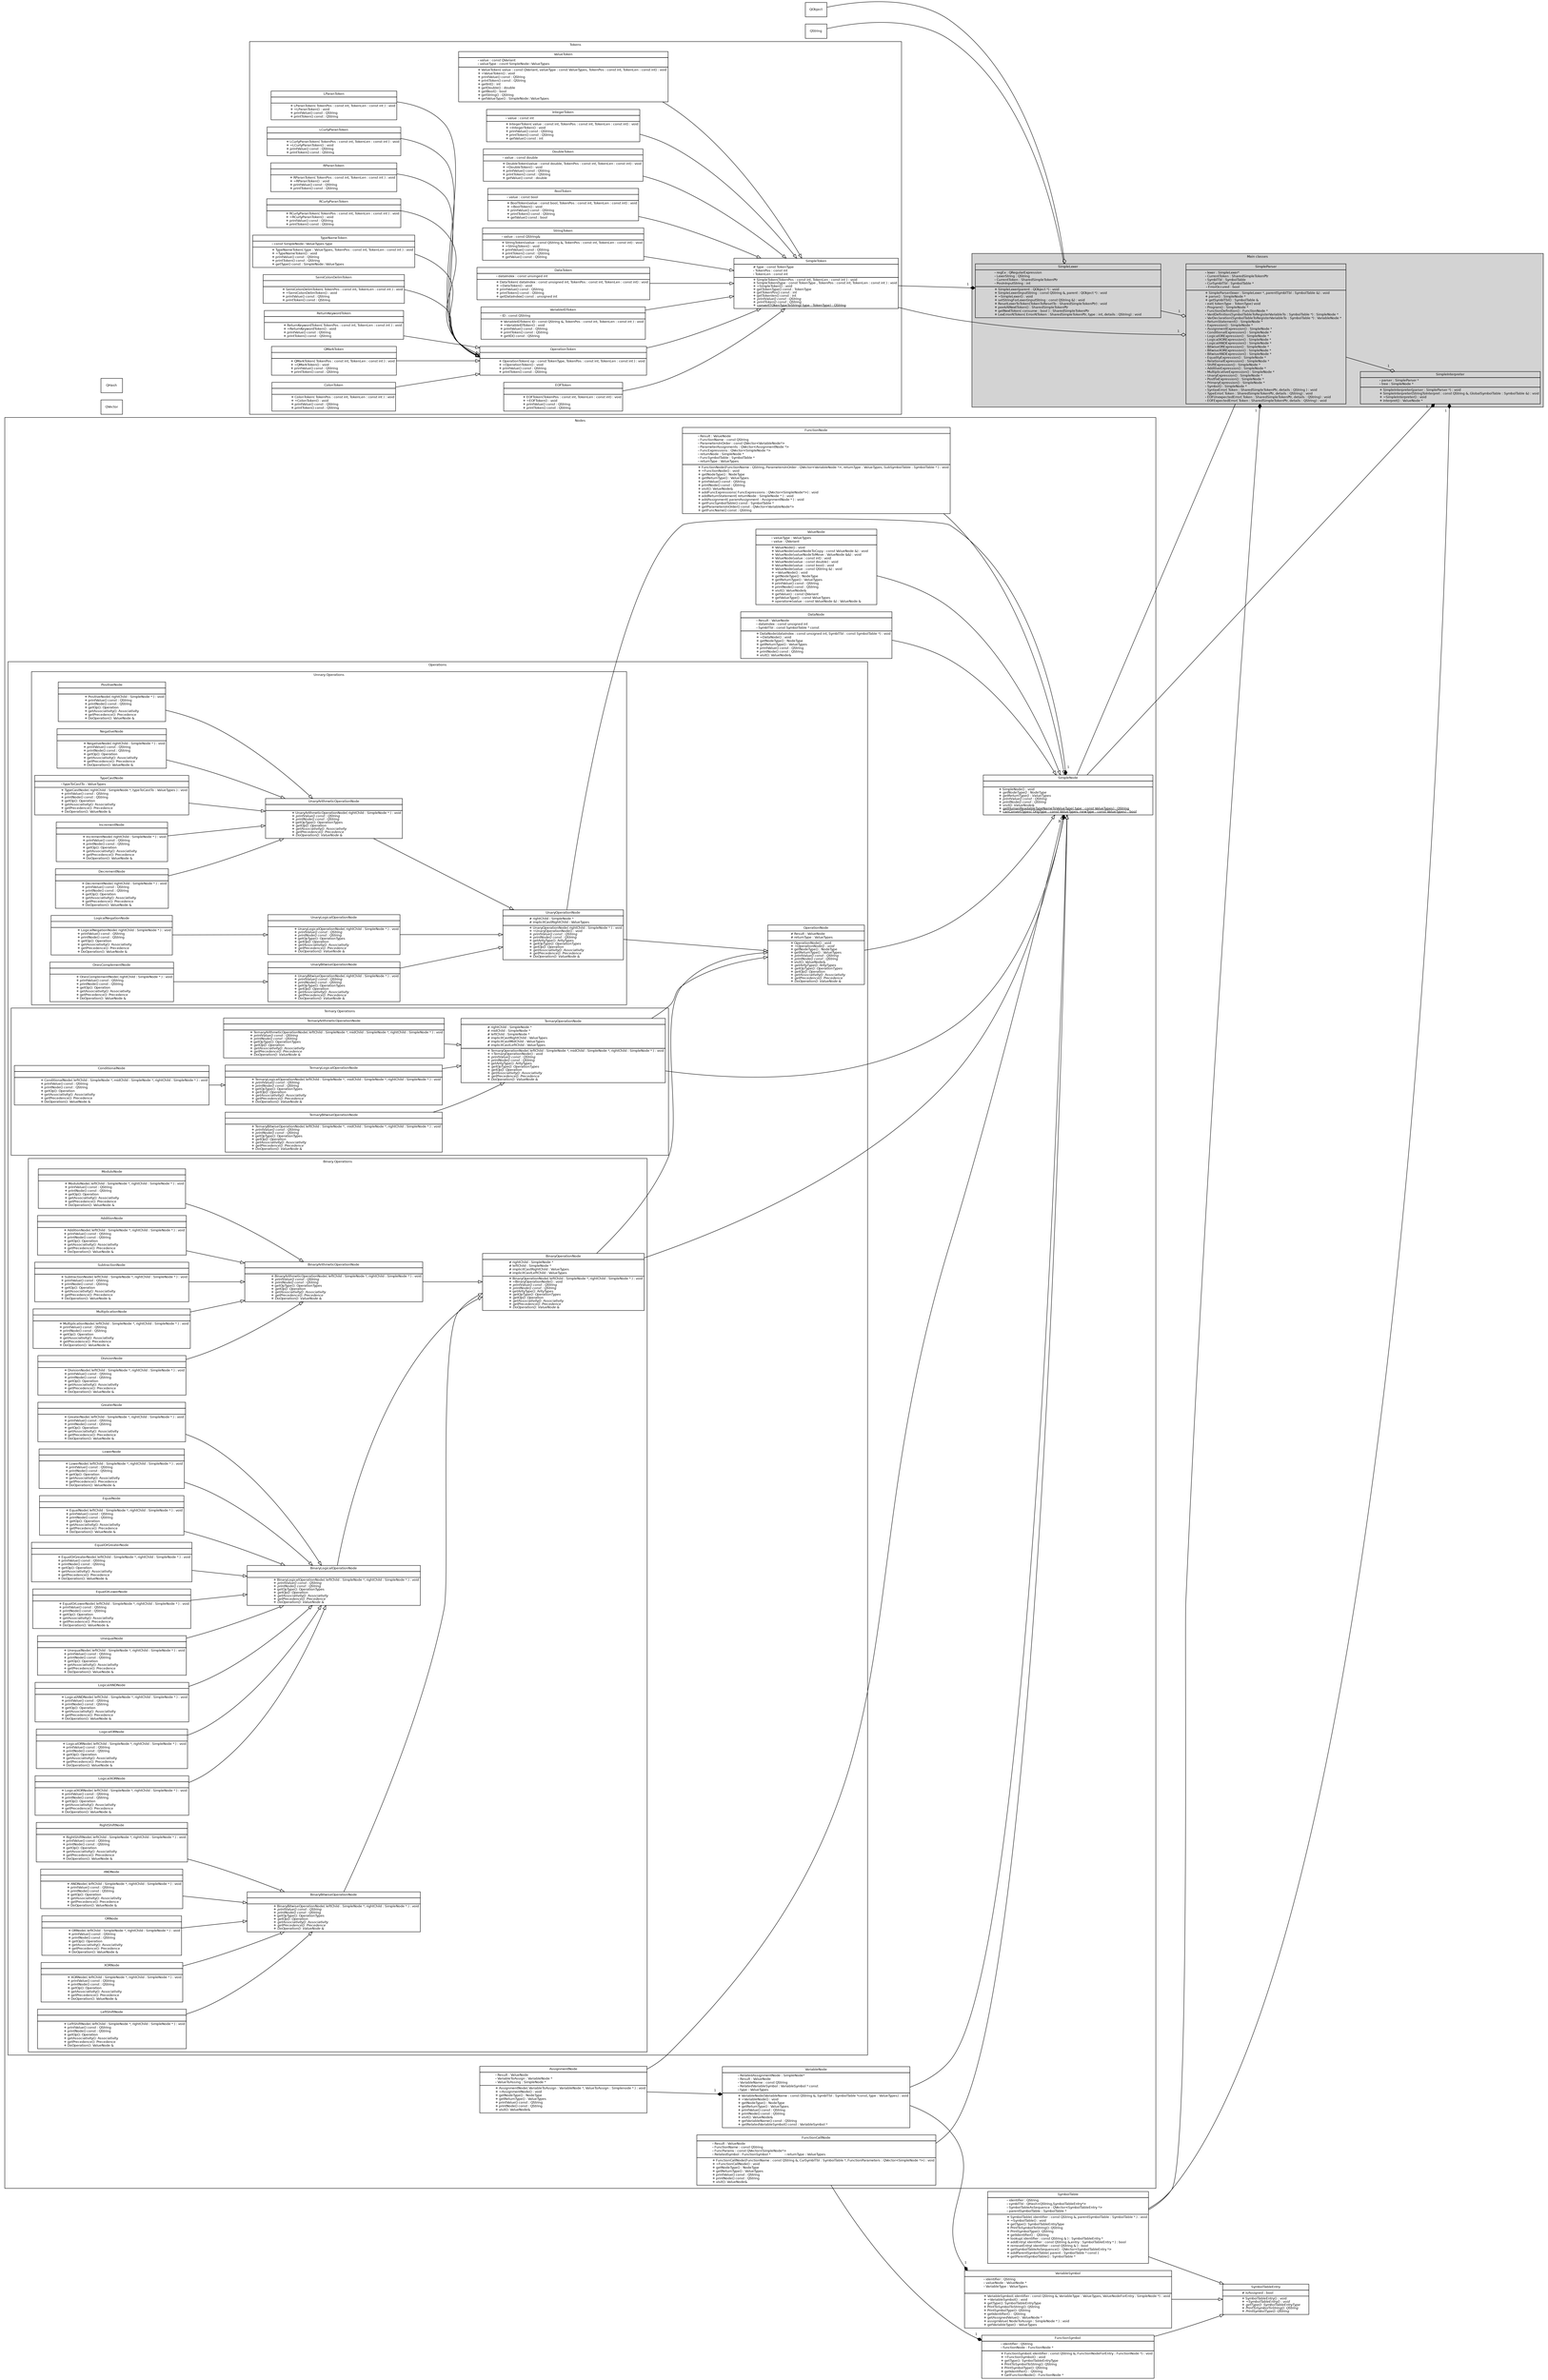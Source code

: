 // ccomps -x R_SimpleInterpreter.dot | dot | gvpack -array_t | neato -Tpng -n2 -o graph.png
        
digraph RSimpelInterpreter {
        fontname = "Bitstream Vera Sans"
        fontsize = 8
        rankdir=LR
        overlap=false
        splines=true
        
        node [
            fontname = "Bitstream Vera Sans"
            fontsize = 8
            shape=none
            margin=0
        ]

        edge [
            fontname = "Bitstream Vera Sans"
            fontsize = 8
        ]
        
        QObject 
        [
            shape="box"
            label = "QObject"
        ]
        QVector 
        [
            shape="box"
            label = "QVector"
        ]
        QHash [
            shape="box"
            label = "QHash"
        ]
        QString [
            shape="box"
            label = "QString"
        ]
        
        subgraph clusterMainClasses {
            style=filled
            bgcolor=lightgrey
            label="Main classes"
          
            SimpleLexer [
                label = <
                <TABLE BORDER="0" CELLBORDER="1" CELLSPACING="0" ALIGN="LEFT" VALIGN="MIDDLE">
                    <TR>
                    <TD ALIGN="TEXT" BALIGN="CENTER" VALIGN="MIDDLE">
                    SimpleLexer
                    </TD>
                    </TR>
                    <TR>
                    <TD ALIGN="TEXT" BALIGN="LEFT" VALIGN="MIDDLE">
                    - regEx : QRegularExpression<br/>
                    - LexerString : QString<br/>
                    - CurrentToken : SharedSimpleTokenPtr<br/>
                    - PosInInputString : int
                    </TD>
                    </TR>
                    <TR>
                    <TD ALIGN="TEXT" BALIGN="LEFT" VALIGN="MIDDLE">
                    + SimpleLexer(parent : QObject *) : void<br/>
                    + SimpleLexer(InputString : const QString &amp;, parent : QObject *) : void<br/>
                    + ~SimpleLexer() : void<br/>
                    + setStringForLexer(inputString : const QString &amp;) : void<br/>
                    + ResetLexerToToken(TokenToResetTo : SharedSimpleTokenPtr) : void<br/>
                    + peekAtNextToken() : SharedSimpleTokenPtr<br/>
                    + getNextToken( consume : bool ) : SharedSimpleTokenPtr<br/>
                    + LexErrorAtToken( ErrorAtToken : SharedSimpleTokenPtr, type : int, details : QString) : void
                    </TD>
                    </TR>
                </TABLE>
                >
            ]
            
            SimpleParser [
                label = <
                <TABLE BORDER="0" CELLBORDER="1" CELLSPACING="0" ALIGN="LEFT" VALIGN="MIDDLE">
                    <TR>
                    <TD ALIGN="TEXT" BALIGN="CENTER" VALIGN="MIDDLE">
                    SimpleParser
                    </TD>
                    </TR>
                    <TR>
                    <TD ALIGN="TEXT" BALIGN="LEFT" VALIGN="MIDDLE">
                    - lexer : SimpleLexer*<br/>
                    - CurrentToken : SharedSimpleTokenPtr<br/>
                    - SymblTbl : SymbolTable<br/>
                    - CurSymblTbl : SymbolTable *<br/> 
                    - ErrorOccured : bool
                    </TD>
                    </TR>
                    <TR>
                    <TD ALIGN="TEXT" BALIGN="LEFT" VALIGN="MIDDLE">
                    + SimpleParser(lexer : SimpleLexer *, parentSymblTbl : SymbolTable &amp;) : void<br/>
                    + parse() : SimpleNode *<br/>
                    + getSymblTbl() : SymbolTable &amp;<br/>
                    - eat( tokenType : TokenType) void<br/>
                    - Program() : SimpleNode *<br/>
                    - FunctionDefinition() : FunctionNode *<br/>
                    - VardDefinition(SymbolTableToRegisterVariableTo : SymbolTable *) : SimpleNode *<br/>
                    - VarDeclaration(SymbolTableToRegisterVariableTo : SymbolTable *) : VariableNode *<br/>
                    - ReturnStatement() : SimpleNode *<br/>
                    - Expression() : SimpleNode *<br/>
                    - AssignmentExpression() : SimpleNode *<br/>
                    - ConditionalExpression() : SimpleNode *<br/>
                    - LogicalORExpression() : SimpleNode *<br/>
                    - LogicalXORExpression() : SimpleNode *<br/>
                    - LogicalANDExpression() : SimpleNode *<br/>
                    - BitwiseORExpression() : SimpleNode *<br/>
                    - BitwiseXORExpression() : SimpleNode *<br/>
                    - BitwiseANDExpression() : SimpleNode *<br/>
                    - EqualityExpression() : SimpleNode *<br/>
                    - RelationalExpression() : SimpleNode *<br/>
                    - ShiftExpression() : SimpleNode *<br/>
                    - AdditiveExpression() : SimpleNode *<br/>
                    - MultiplicativeExpression() : SimpleNode *<br/>
                    - UnaryExpression() : SimpleNode *<br/>
                    - PostFixExpression() : SimpleNode *<br/>
                    - PrimaryExpression() : SimpleNode *<br/>
                    - Symbol() : SimpleNode *<br/>
                    - SyntaxError( Token : SharedSimpleTokenPtr, details : QString ) : void<br/>
                    - TypeError( Token : SharedSimpleTokenPtr, details : QString) : void<br/>
                    - EOFUnexpectedError( Token : SharedSimpleTokenPtr, details : QString) : void<br/>
                    - EOFExpectedError( Token : SharedSimpleTokenPtr, details : QString) : void
                    </TD>
                    </TR>
                </TABLE>
                >
            ]
            
                
            SimpleInterpreter [
                label = <
                <TABLE BORDER="0" CELLBORDER="1" CELLSPACING="0" ALIGN="LEFT" VALIGN="MIDDLE">
                    <TR>
                    <TD ALIGN="TEXT" BALIGN="CENTER" VALIGN="MIDDLE">
                    SimpleInterpreter
                    </TD>
                    </TR>
                    <TR>
                    <TD ALIGN="TEXT" BALIGN="LEFT" VALIGN="MIDDLE">
                    - parser : SimpleParser *<br/>
                    - tree : SimpleNode *
                    </TD>
                    </TR>
                    <TR>
                    <TD ALIGN="TEXT" BALIGN="LEFT" VALIGN="MIDDLE">
                    + SimpleInterpreter(parser : SimpleParser *) : void<br/>
                    + SimpleInterpreter(StringToInterpret : const QString &amp;, GlobalSymbolTable : SymbolTable &amp;) : void<br/>
                    + ~SimpleInterpreter() : void<br/>
                    + interpret() : ValueNode *
                    </TD>
                    </TR>
                </TABLE>
                >
            ]
            
            SimpleParser -> SimpleInterpreter[arrowhead="odiamond", headlabel=1, labeldistance=2]
            SimpleLexer -> SimpleParser[arrowhead="odiamond", headlabel=1, labeldistance=2]
        }
        subgraph clusterTokens {
            label="Tokens"
        
            SimpleToken [
                label = <
                <TABLE BORDER="0" CELLBORDER="1" CELLSPACING="0" ALIGN="LEFT" VALIGN="MIDDLE">
                    <TR>
                    <TD ALIGN="TEXT" BALIGN="CENTER" VALIGN="MIDDLE">
                    SimpleToken
                    </TD>
                    </TR>
                    <TR>
                    <TD ALIGN="TEXT" BALIGN="LEFT" VALIGN="MIDDLE">
                    # type : const TokenType<BR/>
                    - TokenPos : const int<BR/>
                    - TokenLen : const int
                    </TD>
                    </TR>
                    <TR>
                    <TD ALIGN="TEXT" BALIGN="LEFT" VALIGN="MIDDLE">
                    + SimpleToken(TokenPos : const int, TokenLen : const int ) : void<BR/>
                    + SimpleToken(type : const TokenType , TokenPos : const int, TokenLen : const int ) : void<BR/>
                    + ~SimpleToken() : void <BR/>
                    + getTokenType() const : TokenType<BR/>
                    + getTokenPos() const : int<BR/>
                    + getTokenlen() const : int<BR/>
                    + <I>printValue() const : QString</I><BR/>
                    + <I>printToken() const : QString</I><BR/>
                    + <U>convertTOkenTypeToString( type : TokenType) : QString</U>
                    </TD>
                    </TR>
                </TABLE>
                >
            ]
            
            EOFToken [
                label = <
                <TABLE BORDER="0" CELLBORDER="1" CELLSPACING="0" ALIGN="LEFT" VALIGN="MIDDLE">
                    <TR>
                    <TD ALIGN="TEXT" BALIGN="CENTER" VALIGN="MIDDLE">
                    EOFToken
                    </TD>
                    </TR>
                    <TR>
                    <TD ALIGN="TEXT" BALIGN="LEFT" VALIGN="MIDDLE">
                    </TD>
                    </TR>
                    <TR>
                    <TD ALIGN="TEXT" BALIGN="LEFT" VALIGN="MIDDLE">
                    + EOFToken(TokenPos : const int, TokenLen : const int) : void<BR/>
                    + ~EOFToken() : void<BR/>
                    + printValue() const : QString<BR/>
                    + printToken() const : QString
                    </TD>
                    </TR>
                </TABLE>
                >
            ]
            
            ValueToken [
                label = <
                <TABLE BORDER="0" CELLBORDER="1" CELLSPACING="0" ALIGN="LEFT" VALIGN="MIDDLE">
                    <TR>
                    <TD ALIGN="TEXT" BALIGN="CENTER" VALIGN="MIDDLE">
                    ValueToken
                    </TD>
                    </TR>
                    <TR>
                    <TD ALIGN="TEXT" BALIGN="LEFT" VALIGN="MIDDLE">
                    - value : const QVariant<BR/>
                    - valueType : cosnt SimpleNode::ValueTypes
                    </TD>
                    </TR>
                    <TR>
                    <TD ALIGN="TEXT" BALIGN="LEFT" VALIGN="MIDDLE">
                    + ValueToken( value : const QVariant, valueType : const ValueTypes, TokenPos : const int, TokenLen : const int) : void<BR/>
                    + ~ValueToken() : void<BR/>
                    + printValue() const : QString<BR/>
                    + printToken() const : QString<BR/>
                    + getInt() : int<BR/>
                    + getDouble() : double<BR/>
                    + getBool() : bool<BR/>
                    + getString() : QString<BR/>
                    + getValueType() : SimpleNode::ValueTypes
                    </TD>
                    </TR>
                </TABLE>
                >
            ]
            
            IntegerToken [
                label = <
                <TABLE BORDER="0" CELLBORDER="1" CELLSPACING="0" ALIGN="LEFT" VALIGN="MIDDLE">
                    <TR>
                    <TD ALIGN="TEXT" BALIGN="CENTER" VALIGN="MIDDLE">
                    IntegerToken
                    </TD>
                    </TR>
                    <TR>
                    <TD ALIGN="TEXT" BALIGN="LEFT" VALIGN="MIDDLE">
                    - value : const int
                    </TD>
                    </TR>
                    <TR>
                    <TD ALIGN="TEXT" BALIGN="LEFT" VALIGN="MIDDLE">
                    + IntegerToken( value : const int, TokenPos : const int, TokenLen : const int) : void<BR/>
                    + ~IntegerToken() : void<BR/>
                    + printValue() const : QString<BR/>
                    + printToken() const : QString<BR/>
                    + getValue() const : int
                    </TD>
                    </TR>
                </TABLE>
                >
            ]
            
            DoubleToken [
                label = <
                <TABLE BORDER="0" CELLBORDER="1" CELLSPACING="0" ALIGN="LEFT" VALIGN="MIDDLE">
                    <TR>
                    <TD ALIGN="TEXT" BALIGN="CENTER" VALIGN="MIDDLE">
                    DoubleToken
                    </TD>
                    </TR>
                    <TR>
                    <TD ALIGN="TEXT" BALIGN="LEFT" VALIGN="MIDDLE">
                    - value : const double
                    </TD>
                    </TR>
                    <TR>
                    <TD ALIGN="TEXT" BALIGN="LEFT" VALIGN="MIDDLE">
                    + DoubleToken(value : const double, TokenPos : const int, TokenLen : const int) : void<BR/>
                    + ~DoubleToken() : void<BR/>
                    + printValue() const : QString<BR/>
                    + printToken() const : QString<BR/>
                    + getValue() const : double
                    </TD>
                    </TR>
                </TABLE>
                >
            ]
            
            BoolToken [
                label = <
                <TABLE BORDER="0" CELLBORDER="1" CELLSPACING="0" ALIGN="LEFT" VALIGN="MIDDLE">
                    <TR>
                    <TD ALIGN="TEXT" BALIGN="CENTER" VALIGN="MIDDLE">
                    BoolToken
                    </TD>
                    </TR>
                    <TR>
                    <TD ALIGN="TEXT" BALIGN="LEFT" VALIGN="MIDDLE">
                    - value : const bool
                    </TD>
                    </TR>
                    <TR>
                    <TD ALIGN="TEXT" BALIGN="LEFT" VALIGN="MIDDLE">
                    + BoolToken(value : const bool, TokenPos : const int, TokenLen : const int) : void<BR/>
                    + ~BoolToken() : void<BR/>
                    + printValue() const : QString<BR/>
                    + printToken() const : QString<BR/>
                    + getValue() const : bool
                    </TD>
                    </TR>
                </TABLE>
                >
            ]
            
            StringToken [
                label = <
                <TABLE BORDER="0" CELLBORDER="1" CELLSPACING="0" ALIGN="LEFT" VALIGN="MIDDLE">
                    <TR>
                    <TD ALIGN="TEXT" BALIGN="CENTER" VALIGN="MIDDLE">
                    StringToken
                    </TD>
                    </TR>
                    <TR>
                    <TD ALIGN="TEXT" BALIGN="LEFT" VALIGN="MIDDLE">
                    - value : const QString&amp;
                    </TD>
                    </TR>
                    <TR>
                    <TD ALIGN="TEXT" BALIGN="LEFT" VALIGN="MIDDLE">
                    + StringToken(value : const QString &amp;, TokenPos : const int, TokenLen : const int) : void<BR/>
                    + ~StringToken() : void<BR/>
                    + printValue() const : QString<BR/>
                    + printToken() const : QString<BR/>
                    + getValue() const : QString
                    </TD>
                    </TR>
                </TABLE>
                >
            ]
            
            DataToken [
                label = <
                <TABLE BORDER="0" CELLBORDER="1" CELLSPACING="0" ALIGN="LEFT" VALIGN="MIDDLE">
                    <TR>
                    <TD ALIGN="TEXT" BALIGN="CENTER" VALIGN="MIDDLE">
                    DataToken
                    </TD>
                    </TR>
                    <TR>
                    <TD ALIGN="TEXT" BALIGN="LEFT" VALIGN="MIDDLE">
                    - dataIndex : const unsinged int
                    </TD>
                    </TR>
                    <TR>
                    <TD ALIGN="TEXT" BALIGN="LEFT" VALIGN="MIDDLE">
                    + DataToken( dataIndex : const unsigned int, TokenPos : const int, TokenLen : const int) : void<BR/>
                    + ~DataToken() : void<BR/>
                    + printValue() const : QString<BR/>
                    + printToken() const : QString<BR/>
                    + getDataIndex() const : unsigned int
                    </TD>
                    </TR>
                </TABLE>
                >
            ]
            
            VariableIDToken [
                label = <
                <TABLE BORDER="0" CELLBORDER="1" CELLSPACING="0" ALIGN="LEFT" VALIGN="MIDDLE">
                    <TR>
                    <TD ALIGN="TEXT" BALIGN="CENTER" VALIGN="MIDDLE">
                    VariableIDToken
                    </TD>
                    </TR>
                    <TR>
                    <TD ALIGN="TEXT" BALIGN="LEFT" VALIGN="MIDDLE">
                    - ID : const QString
                    </TD>
                    </TR>
                    <TR>
                    <TD ALIGN="TEXT" BALIGN="LEFT" VALIGN="MIDDLE">
                    + VariableIDToken( ID : const QString &amp;, TokenPos : const int, TokenLen : const int ) : void<BR/>
                    + ~VariableIDToken() : void<BR/>
                    + printValue() const : QString<BR/>
                    + printToken() const : QString<BR/>
                    + getID() const : QString
                    </TD>
                    </TR>
                </TABLE>
                >
            ]
            
            OperationToken [
                label = <
                <TABLE BORDER="0" CELLBORDER="1" CELLSPACING="0" ALIGN="LEFT" VALIGN="MIDDLE">
                    <TR>
                    <TD ALIGN="TEXT" BALIGN="CENTER" VALIGN="MIDDLE">
                    OperationToken
                    </TD>
                    </TR>
                    <TR>
                    <TD ALIGN="TEXT" BALIGN="LEFT" VALIGN="MIDDLE">
                    </TD>
                    </TR>
                    <TR>
                    <TD ALIGN="TEXT" BALIGN="LEFT" VALIGN="MIDDLE">
                    + OperationToken( op : const TokenType, TokenPos : const int, TokenLen : const int ) : void<BR/>
                    + ~OperationToken() : void<BR/>
                    + printValue() const : QString<BR/>
                    + printToken() const : QString
                    </TD>
                    </TR>
                </TABLE>
                >
            ]
            
            LParanToken [
                label = <
                <TABLE BORDER="0" CELLBORDER="1" CELLSPACING="0" ALIGN="LEFT" VALIGN="MIDDLE">
                    <TR>
                    <TD ALIGN="TEXT" BALIGN="CENTER" VALIGN="MIDDLE">
                    LParanToken
                    </TD>
                    </TR>
                    <TR>
                    <TD ALIGN="TEXT" BALIGN="LEFT" VALIGN="MIDDLE">
                    </TD>
                    </TR>
                    <TR>
                    <TD ALIGN="TEXT" BALIGN="LEFT" VALIGN="MIDDLE">
                    + LParanToken( TokenPos : const int, TokenLen : const int ) : void<BR/>
                    + ~LParanToken() : void<BR/>
                    + printValue() const : QString<BR/>
                    + printToken() const : QString
                    </TD>
                    </TR>
                </TABLE>
                >
            ]
            
            LCurlyParanToken [
                label = <
                <TABLE BORDER="0" CELLBORDER="1" CELLSPACING="0" ALIGN="LEFT" VALIGN="MIDDLE">
                    <TR>
                    <TD ALIGN="TEXT" BALIGN="CENTER" VALIGN="MIDDLE">
                    LCurlyParanToken
                    </TD>
                    </TR>
                    <TR>
                    <TD ALIGN="TEXT" BALIGN="LEFT" VALIGN="MIDDLE">
                    </TD>
                    </TR>
                    <TR>
                    <TD ALIGN="TEXT" BALIGN="LEFT" VALIGN="MIDDLE">
                    + LCurlyParanToken( TokenPos : const int, TokenLen : const int ) : void<BR/>
                    + ~LCurlyParanToken() : void<BR/>
                    + printValue() const : QString<BR/>
                    + printToken() const : QString
                    </TD>
                    </TR>
                </TABLE>
                >
            ]
            
            RParanToken [
                label = <
                <TABLE BORDER="0" CELLBORDER="1" CELLSPACING="0" ALIGN="LEFT" VALIGN="MIDDLE">
                    <TR>
                    <TD ALIGN="TEXT" BALIGN="CENTER" VALIGN="MIDDLE">
                    RParanToken
                    </TD>
                    </TR>
                    <TR>
                    <TD ALIGN="TEXT" BALIGN="LEFT" VALIGN="MIDDLE">
                    </TD>
                    </TR>
                    <TR>
                    <TD ALIGN="TEXT" BALIGN="LEFT" VALIGN="MIDDLE">
                    + RParanToken( TokenPos : const int, TokenLen : const int ) : void<BR/>
                    + ~RParanToken() : void<BR/>
                    + printValue() const : QString<BR/>
                    + printToken() const : QString
                    </TD>
                    </TR>
                </TABLE>
                >
            ]
            
            RCurlyParanToken [
                label = <
                <TABLE BORDER="0" CELLBORDER="1" CELLSPACING="0" ALIGN="LEFT" VALIGN="MIDDLE">
                    <TR>
                    <TD ALIGN="TEXT" BALIGN="CENTER" VALIGN="MIDDLE">
                    RCurlyParanToken
                    </TD>
                    </TR>
                    <TR>
                    <TD ALIGN="TEXT" BALIGN="LEFT" VALIGN="MIDDLE">
                    </TD>
                    </TR>
                    <TR>
                    <TD ALIGN="TEXT" BALIGN="LEFT" VALIGN="MIDDLE">
                    + RCurlyParanToken( TokenPos : const int, TokenLen : const int ) : void<BR/>
                    + ~RCurlyParanToken() : void<BR/>
                    + printValue() const : QString<BR/>
                    + printToken() const : QString
                    </TD>
                    </TR>
                </TABLE>
                >
            ]
            
            TypeNameToken [
                label = <
                <TABLE BORDER="0" CELLBORDER="1" CELLSPACING="0" ALIGN="LEFT" VALIGN="MIDDLE">
                    <TR>
                    <TD ALIGN="TEXT" BALIGN="CENTER" VALIGN="MIDDLE">
                    TypeNameToken
                    </TD>
                    </TR>
                    <TR>
                    <TD ALIGN="TEXT" BALIGN="LEFT" VALIGN="MIDDLE">
                    - const SimpleNode::ValueTypes type 
                    </TD>
                    </TR>
                    <TR>
                    <TD ALIGN="TEXT" BALIGN="LEFT" VALIGN="MIDDLE">
                    + TypeNameToken( type : ValueTypes, TokenPos : const int, TokenLen : const int ) : void<BR/>
                    + ~TypeNameToken() : void<BR/>
                    + printValue() const : QString<BR/>
                    + printToken() const : QString<BR/>
                    + getType() const : SimpleNode::ValueTypes
                    </TD>
                    </TR>
                </TABLE>
                >
            ]
            
            SemiColonDelimToken [
                label = <
                <TABLE BORDER="0" CELLBORDER="1" CELLSPACING="0" ALIGN="LEFT" VALIGN="MIDDLE">
                    <TR>
                    <TD ALIGN="TEXT" BALIGN="CENTER" VALIGN="MIDDLE">
                    SemiColonDelimToken
                    </TD>
                    </TR>
                    <TR>
                    <TD ALIGN="TEXT" BALIGN="LEFT" VALIGN="MIDDLE">
                    </TD>
                    </TR>
                    <TR>
                    <TD ALIGN="TEXT" BALIGN="LEFT" VALIGN="MIDDLE">
                    + SemiColonDelimToken( TokenPos : const int, TokenLen : const int ) : void<BR/>
                    + ~SemiColonDelimToken() : void<BR/>
                    + printValue() const : QString<BR/>
                    + printToken() const : QString
                    </TD>
                    </TR>
                </TABLE>
                >
            ]
            
            ReturnKeywordToken [
                label = <
                <TABLE BORDER="0" CELLBORDER="1" CELLSPACING="0" ALIGN="LEFT" VALIGN="MIDDLE">
                    <TR>
                    <TD ALIGN="TEXT" BALIGN="CENTER" VALIGN="MIDDLE">
                    ReturnKeywordToken
                    </TD>
                    </TR>
                    <TR>
                    <TD ALIGN="TEXT" BALIGN="LEFT" VALIGN="MIDDLE">
                    </TD>
                    </TR>
                    <TR>
                    <TD ALIGN="TEXT" BALIGN="LEFT" VALIGN="MIDDLE">
                    + ReturnKeywordToken( TokenPos : const int, TokenLen : const int ) : void<BR/>
                    + ~ReturnKeywordToken() : void<BR/>
                    + printValue() const : QString<BR/>
                    + printToken() const : QString
                    </TD>
                    </TR>
                </TABLE>
                >
            ]
            
            QMarkToken [
                label = <
                <TABLE BORDER="0" CELLBORDER="1" CELLSPACING="0" ALIGN="LEFT" VALIGN="MIDDLE">
                    <TR>
                    <TD ALIGN="TEXT" BALIGN="CENTER" VALIGN="MIDDLE">
                    QMarkToken
                    </TD>
                    </TR>
                    <TR>
                    <TD ALIGN="TEXT" BALIGN="LEFT" VALIGN="MIDDLE">
                    </TD>
                    </TR>
                    <TR>
                    <TD ALIGN="TEXT" BALIGN="LEFT" VALIGN="MIDDLE">
                    + QMarkToken( TokenPos : const int, TokenLen : const int ) : void<BR/>
                    + ~QMarkToken() : void<BR/>
                    + printValue() const : QString<BR/>
                    + printToken() const : QString
                    </TD>
                    </TR>
                </TABLE>
                >
            ]
            
            ColonToken [
                label = <
                <TABLE BORDER="0" CELLBORDER="1" CELLSPACING="0" ALIGN="LEFT" VALIGN="MIDDLE">
                    <TR>
                    <TD ALIGN="TEXT" BALIGN="CENTER" VALIGN="MIDDLE">
                    ColonToken
                    </TD>
                    </TR>
                    <TR>
                    <TD ALIGN="TEXT" BALIGN="LEFT" VALIGN="MIDDLE">
                    </TD>
                    </TR>
                    <TR>
                    <TD ALIGN="TEXT" BALIGN="LEFT" VALIGN="MIDDLE">
                    + ColonToken( TokenPos : const int, TokenLen : const int ) : void<BR/>
                    + ~ColonToken() : void<BR/>
                    + printValue() const : QString<BR/>
                    + printToken() const : QString
                    </TD>
                    </TR>
                </TABLE>
                >
            ]
            
            EOFToken -> SimpleToken[arrowhead="empty", arrowtail="normal"]
            ValueToken -> SimpleToken[arrowhead="empty", arrowtail="normal"]
            IntegerToken -> SimpleToken[arrowhead="empty", arrowtail="normal"]
            DoubleToken -> SimpleToken[arrowhead="empty", arrowtail="normal"]
            BoolToken -> SimpleToken[arrowhead="empty", arrowtail="normal"]
            StringToken -> SimpleToken[arrowhead="empty", arrowtail="normal"]
            DataToken -> SimpleToken[arrowhead="empty", arrowtail="normal"]
            VariableIDToken -> SimpleToken[arrowhead="empty", arrowtail="normal"]
            OperationToken -> SimpleToken[arrowhead="empty", arrowtail="normal"]
            
            LParanToken -> OperationToken[arrowhead="empty", arrowtail="normal"]
            LCurlyParanToken -> OperationToken[arrowhead="empty", arrowtail="normal"]
            RParanToken -> OperationToken[arrowhead="empty", arrowtail="normal"]
            RCurlyParanToken -> OperationToken[arrowhead="empty", arrowtail="normal"]
            TypeNameToken -> OperationToken[arrowhead="empty", arrowtail="normal"]
            SemiColonDelimToken -> OperationToken[arrowhead="empty", arrowtail="normal"]
            ReturnKeywordToken -> OperationToken[arrowhead="empty", arrowtail="normal"]
            QMarkToken -> OperationToken[arrowhead="empty", arrowtail="normal"]
            ColonToken -> OperationToken[arrowhead="empty", arrowtail="normal"]
        }
        
        subgraph clusterNodes {
            label="Nodes"
        
            
        SimpleNode [
            label = <
            <TABLE BORDER="0" CELLBORDER="1" CELLSPACING="0" ALIGN="LEFT" VALIGN="MIDDLE">
                <TR>
                <TD ALIGN="TEXT" BALIGN="CENTER" VALIGN="MIDDLE">
                SimpleNode
                </TD>
                </TR>
                <TR>
                <TD ALIGN="TEXT" BALIGN="LEFT" VALIGN="MIDDLE">
                </TD>
                </TR>
                <TR>
                <TD ALIGN="TEXT" BALIGN="LEFT" VALIGN="MIDDLE">
                + SimpleNode() : void<BR/>
                + <I>getNodeType() : NodeType</I><BR/>
                + <I>getReturnType() : ValueTypes</I><BR/>
                + <I>printValue() const : QString</I><BR/>
                + <I>printNode() const : QString</I><BR/>
                + <I>visit(): ValueNode&amp;</I><BR/>
                + <U>getHumanReadableTypeNameToValueType( type : const ValueTypes) : QString</U><BR/>
                + <U>canConvertTypes( OrigType : const ValueTypes, newType : const ValueTypes) : bool</U>
                </TD>
                </TR>
            </TABLE>
            >
        ]
        
        ValueNode [
            label = <
            <TABLE BORDER="0" CELLBORDER="1" CELLSPACING="0" ALIGN="LEFT" VALIGN="MIDDLE">
                <TR>
                <TD ALIGN="TEXT" BALIGN="CENTER" VALIGN="MIDDLE">
                ValueNode
                </TD>
                </TR>
                <TR>
                <TD ALIGN="TEXT" BALIGN="LEFT" VALIGN="MIDDLE">
                - valueType : ValueTypes<BR/>
                - value : QVariant
                </TD>
                </TR>
                <TR>
                <TD ALIGN="TEXT" BALIGN="LEFT" VALIGN="MIDDLE">
                + ValueNode() : void<BR/>
                + ValueNode(valueNodeToCopy : const ValueNode &amp;) : void<BR/>
                + ValueNode(valueNodeToMove : ValueNode &amp;&amp;) : void<BR/>
                + ValueNode(value : const int) : void<BR/>
                + ValueNode(value : const double) : void<BR/>
                + ValueNode(value : const bool) : void<BR/>
                + ValueNode(value : const QString &amp;) : void<BR/>
                + ~ValueNode() : void<BR/>
                + getNodeType() : NodeType<BR/>
                + getReturnType() : ValueTypes<BR/>
                + printValue() const : QString<BR/>
                + printNode() const : QString<BR/>
                + visit(): ValueNode&amp;<BR/>
                + getValue() : const QVariant<BR/>
                + getValueType() : const ValueTypes<BR/>
                + operator=(value : const ValueNode &amp;) : ValueNode &amp;
                </TD>
                </TR>
            </TABLE>
            >
        ]
        
        DataNode [
            label = <
            <TABLE BORDER="0" CELLBORDER="1" CELLSPACING="0" ALIGN="LEFT" VALIGN="MIDDLE">
                <TR>
                <TD ALIGN="TEXT" BALIGN="CENTER" VALIGN="MIDDLE">
                DataNode
                </TD>
                </TR>
                <TR>
                <TD ALIGN="TEXT" BALIGN="LEFT" VALIGN="MIDDLE">
                - Result : ValueNode<BR/>
                - dataIndex : const unsigned int<BR/>
                - SymblTbl : const SymbolTable * const
                </TD>
                </TR>
                <TR>
                <TD ALIGN="TEXT" BALIGN="LEFT" VALIGN="MIDDLE">
                + DataNode(dataIndex : const unsigned int, SymblTbl : const SymbolTable *) : void<BR/>
                + ~DataNode() : void<BR/>
                + getNodeType() : NodeType<BR/>
                + getReturnType() : ValueTypes<BR/>
                + printValue() const : QString<BR/>
                + printNode() const : QString<BR/>
                + visit(): ValueNode&amp;
                </TD>
                </TR>
            </TABLE>
            >
        ]
        
        VariableNode [
            label = <
            <TABLE BORDER="0" CELLBORDER="1" CELLSPACING="0" ALIGN="LEFT" VALIGN="MIDDLE">
                <TR>
                <TD ALIGN="TEXT" BALIGN="CENTER" VALIGN="MIDDLE">
                VariableNode
                </TD>
                </TR>
                <TR>
                <TD ALIGN="TEXT" BALIGN="LEFT" VALIGN="MIDDLE">
                - RelatedAssignmentNode : SimpleNode*<BR/>
                - Result : ValueNode<BR/>
                - VariableName : const QString<BR/>
                - RelatedVariableSymbol : VariableSymbol * const<BR/>
                - type : ValueTypes
                </TD>
                </TR>
                <TR>
                <TD ALIGN="TEXT" BALIGN="LEFT" VALIGN="MIDDLE">
                + VariableNode(VariableName : const QString &amp;, SymblTbl : SymbolTable *const, type : ValueTypes) : void<BR/>
                + ~VariableNode() : void<BR/>
                + getNodeType() : NodeType<BR/>
                + getReturnType() : ValueTypes<BR/>
                + printValue() const : QString<BR/>
                + printNode() const : QString<BR/>
                + visit(): ValueNode&amp;<BR/>
                + getVariableName() const : QString<BR/>
                + getRelatedVariableSymbol() const : VariableSymbol *
                </TD>
                </TR>
            </TABLE>
            >
        ]
        
        FunctionNode [
            label = <
            <TABLE BORDER="0" CELLBORDER="1" CELLSPACING="0" ALIGN="LEFT" VALIGN="MIDDLE">
                <TR>
                <TD ALIGN="TEXT" BALIGN="CENTER" VALIGN="MIDDLE">
                FunctionNode
                </TD>
                </TR>
                <TR>
                <TD ALIGN="TEXT" BALIGN="LEFT" VALIGN="MIDDLE">
                - Result : ValueNode<BR/>
                - FunctionName : const QString<BR/>
                - ParametersInOrder : const QVector&lt;VariableNode*&gt;<BR/>
                - ParameterAssignments : QVector&lt;AssignmentNode *&gt;<BR/>
                - FuncExpressions : QVector&lt;SimpleNode *&gt; <BR/>
                - returnNode : SimpleNode *<BR/>
                - FuncSymbolTable : SymbolTable *<BR/>
                - returnType : ValueTypes
                </TD>
                </TR>
                <TR>
                <TD ALIGN="TEXT" BALIGN="LEFT" VALIGN="MIDDLE">
                + FunctionNode(FunctionName : QString, ParametersInOrder : QVector&lt;VariableNode *&gt;, returnType : ValueTypes, SubSymbolTable : SymbolTable * ) : void<BR/>
                + ~FunctionNode() : void<BR/>
                + getNodeType() : NodeType<BR/>
                + getReturnType() : ValueTypes<BR/>
                + printValue() const : QString<BR/>
                + printNode() const : QString<BR/>
                + visit(): ValueNode&amp;<BR/>
                + addFuncExpressions( FuncExpressions : QVector&lt;SimpleNode*&gt;) : void<BR/>
                + addReturnStatement( returnNode : SimpleNode * ) : void<BR/>
                + addAssignment( paramAssignment : AssignmentNode * ) : void<BR/>
                + getFuncSymbolTable() const : SymbolTable *<BR/>
                + getParametersInOrder() const : QVector&lt;VariableNode*&gt;<BR/>
                + getFuncName() const : QString
                </TD>
                </TR>
            </TABLE>
            >
        ]
        
        FunctionCallNode [
            label = <
            <TABLE BORDER="0" CELLBORDER="1" CELLSPACING="0" ALIGN="LEFT" VALIGN="MIDDLE">
                <TR>
                <TD ALIGN="TEXT" BALIGN="CENTER" VALIGN="MIDDLE">
                FunctionCallNode
                </TD>
                </TR>
                <TR>
                <TD ALIGN="TEXT" BALIGN="LEFT" VALIGN="MIDDLE">
                - Result : ValueNode<BR/>
                - FunctionName : const QString<BR/>
                - FuncParams : const QVector&lt;SimpleNode*&gt;<BR/>
                - RelatedSymbol : FunctionSymbol *
                - returnType : ValueTypes
                </TD>
                </TR>
                <TR>
                <TD ALIGN="TEXT" BALIGN="LEFT" VALIGN="MIDDLE">
                + FunctionCallNode(FunctionName : const QString &amp;, CurSymblTbl : SymbolTable *, FunctionParameters : QVector&lt;SimpleNode *&gt;) : void<BR/>
                + ~FunctionCallNode() : void<BR/>
                + getNodeType() : NodeType<BR/>
                + getReturnType() : ValueTypes<BR/>
                + printValue() const : QString<BR/>
                + printNode() const : QString<BR/>
                + visit(): ValueNode&amp;
                </TD>
                </TR>
            </TABLE>
            >
        ]
        
        AssignmentNode [
            label = <
            <TABLE BORDER="0" CELLBORDER="1" CELLSPACING="0" ALIGN="LEFT" VALIGN="MIDDLE">
                <TR>
                <TD ALIGN="TEXT" BALIGN="CENTER" VALIGN="MIDDLE">
                AssignmentNode
                </TD>
                </TR>
                <TR>
                <TD ALIGN="TEXT" BALIGN="LEFT" VALIGN="MIDDLE">
                - Result : ValueNode<BR/>
                - VariableToAssign : VariableNode *<BR/>
                - ValueToAssing : SimpleNode *
                </TD>
                </TR>
                <TR>
                <TD ALIGN="TEXT" BALIGN="LEFT" VALIGN="MIDDLE">
                + AssignmentNode( VariableToAssign : VariableNode *, ValueToAssign : Simplenode * ) : void<BR/>
                + ~AssignmentNode() : void<BR/>
                + getNodeType() : NodeType<BR/>
                + getReturnType() : ValueTypes<BR/>
                + printValue() const : QString<BR/>
                + printNode() const : QString<BR/>
                + visit(): ValueNode&amp;
                </TD>
                </TR>
            </TABLE>
            >
        ]
            subgraph clusterOperationNodes {
                label="Operations"
                   
                OperationNode [
                    label = <
                    <TABLE BORDER="0" CELLBORDER="1" CELLSPACING="0" ALIGN="LEFT" VALIGN="MIDDLE">
                        <TR>
                        <TD ALIGN="TEXT" BALIGN="CENTER" VALIGN="MIDDLE">
                        OperationNode
                        </TD>
                        </TR>
                        <TR>
                        <TD ALIGN="TEXT" BALIGN="LEFT" VALIGN="MIDDLE">
                        # Result : ValueNode<BR/>
                        # returnType : ValueTypes
                        </TD>
                        </TR>
                        <TR>
                        <TD ALIGN="TEXT" BALIGN="LEFT" VALIGN="MIDDLE">
                        + OperationNode() : void<BR/>
                        + <I>~OperationNode() : void</I><BR/>
                        + getNodeType() : NodeType<BR/>
                        + getReturnType() : ValueTypes<BR/>
                        + <I>printValue() const : QString</I><BR/>
                        + <I>printNode() const : QString</I><BR/>
                        + visit(): ValueNode&amp;<BR/>
                        + <I>getArityType(): ArityTypes</I><BR/>
                        + <I>getOpType(): OperationTypes</I><BR/>
                        + <I>getOp(): Operation</I><BR/>
                        + <I>getAssociativity(): Associativity</I><BR/>
                        + <I>getPrecedence(): Precedence</I><BR/>
                        + <I>DoOperation(): ValueNode &amp;</I>
                        </TD>
                        </TR>
                    </TABLE>
                    >
                ]
                
                subgraph clusterUnnaryOperationNodes {
                    label="Unnary Operations"
                 
                    UnaryOperationNode [
                        label = <
                        <TABLE BORDER="0" CELLBORDER="1" CELLSPACING="0" ALIGN="LEFT" VALIGN="MIDDLE">
                            <TR>
                            <TD ALIGN="TEXT" BALIGN="CENTER" VALIGN="MIDDLE">
                            UnaryOperationNode
                            </TD>
                            </TR>
                            <TR>
                            <TD ALIGN="TEXT" BALIGN="LEFT" VALIGN="MIDDLE">
                            # rightChild : SimpleNode *<BR/>
                            # implicitCastRightChild : ValueTypes
                            </TD>
                            </TR>
                            <TR>
                            <TD ALIGN="TEXT" BALIGN="LEFT" VALIGN="MIDDLE">
                            + UnaryOperationNode( rightChild : SimpleNode * ) : void<BR/>
                            + ~UnaryOperationNode() : void<BR/>
                            + <I>printValue() const : QString</I><BR/>
                            + <I>printNode() const : QString</I><BR/>
                            + getArityType(): ArityTypes<BR/>
                            + <I>getOpType(): OperationTypes</I><BR/>
                            + <I>getOp(): Operation</I><BR/>
                            + <I>getAssociativity(): Associativity</I><BR/>
                            + <I>getPrecedence(): Precedence</I><BR/>
                            + <I>DoOperation(): ValueNode &amp;</I>
                            </TD>
                            </TR>
                        </TABLE>
                        >
                    ]
                    
                    UnaryArithmeticOperationNode [
                        label = <
                        <TABLE BORDER="0" CELLBORDER="1" CELLSPACING="0" ALIGN="LEFT" VALIGN="MIDDLE">
                            <TR>
                            <TD ALIGN="TEXT" BALIGN="CENTER" VALIGN="MIDDLE">
                            UnaryArithmeticOperationNode
                            </TD>
                            </TR>
                            <TR>
                            <TD ALIGN="TEXT" BALIGN="LEFT" VALIGN="MIDDLE">
                            </TD>
                            </TR>
                            <TR>
                            <TD ALIGN="TEXT" BALIGN="LEFT" VALIGN="MIDDLE">
                            + UnaryArithmeticOperationNode( rightChild : SimpleNode * ) : void<BR/>
                            + <I>printValue() const : QString</I><BR/>
                            + <I>printNode() const : QString</I><BR/>
                            + getOpType(): OperationTypes<BR/>
                            + <I>getOp(): Operation</I><BR/>
                            + <I>getAssociativity(): Associativity</I><BR/>
                            + <I>getPrecedence(): Precedence</I><BR/>
                            + <I>DoOperation(): ValueNode &amp;</I>
                            </TD>
                            </TR>
                        </TABLE>
                        >
                    ]
                    
                    TypeCastNode [
                        label = <
                        <TABLE BORDER="0" CELLBORDER="1" CELLSPACING="0" ALIGN="LEFT" VALIGN="MIDDLE">
                            <TR>
                            <TD ALIGN="TEXT" BALIGN="CENTER" VALIGN="MIDDLE">
                            TypeCastNode
                            </TD>
                            </TR>
                            <TR>
                            <TD ALIGN="TEXT" BALIGN="LEFT" VALIGN="MIDDLE">
                            - typeToCastTo : ValueTypes
                            </TD>
                            </TR>
                            <TR>
                            <TD ALIGN="TEXT" BALIGN="LEFT" VALIGN="MIDDLE">
                            + TypeCastNode( rightChild : SimpleNode *, typeToCastTo : ValueTypes ) : void<BR/>
                            + printValue() const : QString<BR/>
                            + printNode() const : QString<BR/>
                            + getOp(): Operation<BR/>
                            + getAssociativity(): Associativity<BR/>
                            + getPrecedence(): Precedence<BR/>
                            + DoOperation(): ValueNode &amp;
                            </TD>
                            </TR>
                        </TABLE>
                        >
                    ]
                    
                    IncrementNode [
                        label = <
                        <TABLE BORDER="0" CELLBORDER="1" CELLSPACING="0" ALIGN="LEFT" VALIGN="MIDDLE">
                            <TR>
                            <TD ALIGN="TEXT" BALIGN="CENTER" VALIGN="MIDDLE">
                            IncrementNode
                            </TD>
                            </TR>
                            <TR>
                            <TD ALIGN="TEXT" BALIGN="LEFT" VALIGN="MIDDLE">
                            </TD>
                            </TR>
                            <TR>
                            <TD ALIGN="TEXT" BALIGN="LEFT" VALIGN="MIDDLE">
                            + IncrementNode( rightChild : SimpleNode * ) : void<BR/>
                            + printValue() const : QString<BR/>
                            + printNode() const : QString<BR/>
                            + getOp(): Operation<BR/>
                            + getAssociativity(): Associativity<BR/>
                            + getPrecedence(): Precedence<BR/>
                            + DoOperation(): ValueNode &amp;
                            </TD>
                            </TR>
                        </TABLE>
                        >
                    ]
                    
                    DecrementNode [
                        label = <
                        <TABLE BORDER="0" CELLBORDER="1" CELLSPACING="0" ALIGN="LEFT" VALIGN="MIDDLE">
                            <TR>
                            <TD ALIGN="TEXT" BALIGN="CENTER" VALIGN="MIDDLE">
                            DecrementNode
                            </TD>
                            </TR>
                            <TR>
                            <TD ALIGN="TEXT" BALIGN="LEFT" VALIGN="MIDDLE">
                            </TD>
                            </TR>
                            <TR>
                            <TD ALIGN="TEXT" BALIGN="LEFT" VALIGN="MIDDLE">
                            + DecrementNode( rightChild : SimpleNode * ) : void<BR/>
                            + printValue() const : QString<BR/>
                            + printNode() const : QString<BR/>
                            + getOp(): Operation<BR/>
                            + getAssociativity(): Associativity<BR/>
                            + getPrecedence(): Precedence<BR/>
                            + DoOperation(): ValueNode &amp;
                            </TD>
                            </TR>
                        </TABLE>
                        >
                    ]
                    
                    PositiveNode [
                        label = <
                        <TABLE BORDER="0" CELLBORDER="1" CELLSPACING="0" ALIGN="LEFT" VALIGN="MIDDLE">
                            <TR>
                            <TD ALIGN="TEXT" BALIGN="CENTER" VALIGN="MIDDLE">
                            PositiveNode
                            </TD>
                            </TR>
                            <TR>
                            <TD ALIGN="TEXT" BALIGN="LEFT" VALIGN="MIDDLE">
                            </TD>
                            </TR>
                            <TR>
                            <TD ALIGN="TEXT" BALIGN="LEFT" VALIGN="MIDDLE">
                            + PositiveNode( rightChild : SimpleNode * ) : void<BR/>
                            + printValue() const : QString<BR/>
                            + printNode() const : QString<BR/>
                            + getOp(): Operation<BR/>
                            + getAssociativity(): Associativity<BR/>
                            + getPrecedence(): Precedence<BR/>
                            + DoOperation(): ValueNode &amp;
                            </TD>
                            </TR>
                        </TABLE>
                        >
                    ]
                    
                    NegativeNode [
                        label = <
                        <TABLE BORDER="0" CELLBORDER="1" CELLSPACING="0" ALIGN="LEFT" VALIGN="MIDDLE">
                            <TR>
                            <TD ALIGN="TEXT" BALIGN="CENTER" VALIGN="MIDDLE">
                            NegativeNode
                            </TD>
                            </TR>
                            <TR>
                            <TD ALIGN="TEXT" BALIGN="LEFT" VALIGN="MIDDLE">
                            </TD>
                            </TR>
                            <TR>
                            <TD ALIGN="TEXT" BALIGN="LEFT" VALIGN="MIDDLE">
                            + NegativeNode( rightChild : SimpleNode * ) : void<BR/>
                            + printValue() const : QString<BR/>
                            + printNode() const : QString<BR/>
                            + getOp(): Operation<BR/>
                            + getAssociativity(): Associativity<BR/>
                            + getPrecedence(): Precedence<BR/>
                            + DoOperation(): ValueNode &amp;
                            </TD>
                            </TR>
                        </TABLE>
                        >
                    ]
                    
                    UnaryLogicalOperationNode [
                        label = <
                        <TABLE BORDER="0" CELLBORDER="1" CELLSPACING="0" ALIGN="LEFT" VALIGN="MIDDLE">
                            <TR>
                            <TD ALIGN="TEXT" BALIGN="CENTER" VALIGN="MIDDLE">
                            UnaryLogicalOperationNode
                            </TD>
                            </TR>
                            <TR>
                            <TD ALIGN="TEXT" BALIGN="LEFT" VALIGN="MIDDLE">
                            </TD>
                            </TR>
                            <TR>
                            <TD ALIGN="TEXT" BALIGN="LEFT" VALIGN="MIDDLE">
                            + UnaryLogicalOperationNode( rightChild : SimpleNode * ) : void<BR/>
                            + <I>printValue() const : QString</I><BR/>
                            + <I>printNode() const : QString</I><BR/>
                            + getOpType(): OperationTypes<BR/>
                            + <I>getOp(): Operation</I><BR/>
                            + <I>getAssociativity(): Associativity</I><BR/>
                            + <I>getPrecedence(): Precedence</I><BR/>
                            + <I>DoOperation(): ValueNode &amp;</I>
                            </TD>
                            </TR>
                        </TABLE>
                        >
                    ]
                    
                    LogicalNegationNode [
                        label = <
                        <TABLE BORDER="0" CELLBORDER="1" CELLSPACING="0" ALIGN="LEFT" VALIGN="MIDDLE">
                            <TR>
                            <TD ALIGN="TEXT" BALIGN="CENTER" VALIGN="MIDDLE">
                            LogicalNegationNode
                            </TD>
                            </TR>
                            <TR>
                            <TD ALIGN="TEXT" BALIGN="LEFT" VALIGN="MIDDLE">
                            </TD>
                            </TR>
                            <TR>
                            <TD ALIGN="TEXT" BALIGN="LEFT" VALIGN="MIDDLE">
                            + LogicalNegationNode( rightChild : SimpleNode * ) : void<BR/>
                            + printValue() const : QString<BR/>
                            + printNode() const : QString<BR/>
                            + getOp(): Operation<BR/>
                            + getAssociativity(): Associativity<BR/>
                            + getPrecedence(): Precedence<BR/>
                            + DoOperation(): ValueNode &amp;
                            </TD>
                            </TR>
                        </TABLE>
                        >
                    ]
                    
                    UnaryBitwiseOperationNode [
                        label = <
                        <TABLE BORDER="0" CELLBORDER="1" CELLSPACING="0" ALIGN="LEFT" VALIGN="MIDDLE">
                            <TR>
                            <TD ALIGN="TEXT" BALIGN="CENTER" VALIGN="MIDDLE">
                            UnaryBitwiseOperationNode
                            </TD>
                            </TR>
                            <TR>
                            <TD ALIGN="TEXT" BALIGN="LEFT" VALIGN="MIDDLE">
                            </TD>
                            </TR>
                            <TR>
                            <TD ALIGN="TEXT" BALIGN="LEFT" VALIGN="MIDDLE">
                            + UnaryBitwiseOperationNode( rightChild : SimpleNode * ) : void<BR/>
                            + <I>printValue() const : QString</I><BR/>
                            + <I>printNode() const : QString</I><BR/>
                            + getOpType(): OperationTypes<BR/>
                            + <I>getOp(): Operation</I><BR/>
                            + <I>getAssociativity(): Associativity</I><BR/>
                            + <I>getPrecedence(): Precedence</I><BR/>
                            + <I>DoOperation(): ValueNode &amp;</I>
                            </TD>
                            </TR>
                        </TABLE>
                        >
                    ]
                    
                    OnesComplementNode [
                        label = <
                        <TABLE BORDER="0" CELLBORDER="1" CELLSPACING="0" ALIGN="LEFT" VALIGN="MIDDLE">
                            <TR>
                            <TD ALIGN="TEXT" BALIGN="CENTER" VALIGN="MIDDLE">
                            OnesComplementNode
                            </TD>
                            </TR>
                            <TR>
                            <TD ALIGN="TEXT" BALIGN="LEFT" VALIGN="MIDDLE">
                            </TD>
                            </TR>
                            <TR>
                            <TD ALIGN="TEXT" BALIGN="LEFT" VALIGN="MIDDLE">
                            + OnesComplementNode( rightChild : SimpleNode * ) : void<BR/>
                            + printValue() const : QString<BR/>
                            + printNode() const : QString<BR/>
                            + getOp(): Operation<BR/>
                            + getAssociativity(): Associativity<BR/>
                            + getPrecedence(): Precedence<BR/>
                            + DoOperation(): ValueNode &amp;
                            </TD>
                            </TR>
                        </TABLE>
                        >
                    ]
                    TypeCastNode -> UnaryArithmeticOperationNode[arrowhead="empty", arrowtail="normal"]
                    IncrementNode -> UnaryArithmeticOperationNode[arrowhead="empty", arrowtail="normal"]
                    DecrementNode -> UnaryArithmeticOperationNode[arrowhead="empty", arrowtail="normal"]
                    PositiveNode -> UnaryArithmeticOperationNode[arrowhead="empty", arrowtail="normal"]
                    NegativeNode -> UnaryArithmeticOperationNode[arrowhead="empty", arrowtail="normal"]
                    
                    LogicalNegationNode -> UnaryLogicalOperationNode[arrowhead="empty", arrowtail="normal"]
                    
                    OnesComplementNode -> UnaryBitwiseOperationNode[arrowhead="empty", arrowtail="normal"]
                }
                
                subgraph clusterBinnaryOperationNodes {
                    label="Binary Operations"
                 
                    BinaryOperationNode [
                        label = <
                        <TABLE BORDER="0" CELLBORDER="1" CELLSPACING="0" ALIGN="LEFT" VALIGN="MIDDLE">
                            <TR>
                            <TD ALIGN="TEXT" BALIGN="CENTER" VALIGN="MIDDLE">
                            BinaryOperationNode
                            </TD>
                            </TR>
                            <TR>
                            <TD ALIGN="TEXT" BALIGN="LEFT" VALIGN="MIDDLE">
                            # rightChild : SimpleNode *<BR/>
                            # leftChild : SimpleNode *<BR/>
                            # implicitCastRightChild : ValueTypes<BR/>
                            # implicitCastLeftChild : ValueTypes
                            </TD>
                            </TR>
                            <TR>
                            <TD ALIGN="TEXT" BALIGN="LEFT" VALIGN="MIDDLE">
                            + BinaryOperationNode( leftChild : SimpleNode *, rightChild : SimpleNode * ) : void<BR/>
                            + ~BinaryOperationNode() : void<BR/>
                            + <I>printValue() const : QString</I><BR/>
                            + <I>printNode() const : QString</I><BR/>
                            + getArityType(): ArityTypes<BR/>
                            + <I>getOpType(): OperationTypes</I><BR/>
                            + <I>getOp(): Operation</I><BR/>
                            + <I>getAssociativity(): Associativity</I><BR/>
                            + <I>getPrecedence(): Precedence</I><BR/>
                            + <I>DoOperation(): ValueNode &amp;</I>
                            </TD>
                            </TR>
                        </TABLE>
                        >
                    ]
                    
                    BinaryArithmeticOperationNode [
                        label = <
                        <TABLE BORDER="0" CELLBORDER="1" CELLSPACING="0" ALIGN="LEFT" VALIGN="MIDDLE">
                            <TR>
                            <TD ALIGN="TEXT" BALIGN="CENTER" VALIGN="MIDDLE">
                            BinaryArithmeticOperationNode
                            </TD>
                            </TR>
                            <TR>
                            <TD ALIGN="TEXT" BALIGN="LEFT" VALIGN="MIDDLE">
                            </TD>
                            </TR>
                            <TR>
                            <TD ALIGN="TEXT" BALIGN="LEFT" VALIGN="MIDDLE">
                            + BinaryArithmeticOperationNode( leftChild : SimpleNode *, rightChild : SimpleNode * ) : void<BR/>
                            + <I>printValue() const : QString</I><BR/>
                            + <I>printNode() const : QString</I><BR/>
                            + getOpType(): OperationTypes<BR/>
                            + <I>getOp(): Operation</I><BR/>
                            + <I>getAssociativity(): Associativity</I><BR/>
                            + <I>getPrecedence(): Precedence</I><BR/>
                            + <I>DoOperation(): ValueNode &amp;</I>
                            </TD>
                            </TR>
                        </TABLE>
                        >
                    ]
                    
                    AdditionNode [
                        label = <
                        <TABLE BORDER="0" CELLBORDER="1" CELLSPACING="0" ALIGN="LEFT" VALIGN="MIDDLE">
                            <TR>
                            <TD ALIGN="TEXT" BALIGN="CENTER" VALIGN="MIDDLE">
                            AdditionNode
                            </TD>
                            </TR>
                            <TR>
                            <TD ALIGN="TEXT" BALIGN="LEFT" VALIGN="MIDDLE">
                            </TD>
                            </TR>
                            <TR>
                            <TD ALIGN="TEXT" BALIGN="LEFT" VALIGN="MIDDLE">
                            + AdditionNode( leftChild : SimpleNode *, rightChild : SimpleNode * ) : void<BR/>
                            + printValue() const : QString<BR/>
                            + printNode() const : QString<BR/>
                            + getOp(): Operation<BR/>
                            + getAssociativity(): Associativity<BR/>
                            + getPrecedence(): Precedence<BR/>
                            + DoOperation(): ValueNode &amp;
                            </TD>
                            </TR>
                        </TABLE>
                        >
                    ]
                    
                    SubtractionNode [
                        label = <
                        <TABLE BORDER="0" CELLBORDER="1" CELLSPACING="0" ALIGN="LEFT" VALIGN="MIDDLE">
                            <TR>
                            <TD ALIGN="TEXT" BALIGN="CENTER" VALIGN="MIDDLE">
                            SubtractionNode
                            </TD>
                            </TR>
                            <TR>
                            <TD ALIGN="TEXT" BALIGN="LEFT" VALIGN="MIDDLE">
                            </TD>
                            </TR>
                            <TR>
                            <TD ALIGN="TEXT" BALIGN="LEFT" VALIGN="MIDDLE">
                            + SubtractionNode( leftChild : SimpleNode *, rightChild : SimpleNode * ) : void<BR/>
                            + printValue() const : QString<BR/>
                            + printNode() const : QString<BR/>
                            + getOp(): Operation<BR/>
                            + getAssociativity(): Associativity<BR/>
                            + getPrecedence(): Precedence<BR/>
                            + DoOperation(): ValueNode &amp;
                            </TD>
                            </TR>
                        </TABLE>
                        >
                    ]
                    
                    MultiplicationNode [
                        label = <
                        <TABLE BORDER="0" CELLBORDER="1" CELLSPACING="0" ALIGN="LEFT" VALIGN="MIDDLE">
                            <TR>
                            <TD ALIGN="TEXT" BALIGN="CENTER" VALIGN="MIDDLE">
                            MultiplicationNode
                            </TD>
                            </TR>
                            <TR>
                            <TD ALIGN="TEXT" BALIGN="LEFT" VALIGN="MIDDLE">
                            </TD>
                            </TR>
                            <TR>
                            <TD ALIGN="TEXT" BALIGN="LEFT" VALIGN="MIDDLE">
                            + MultiplicationNode( leftChild : SimpleNode *, rightChild : SimpleNode * ) : void<BR/>
                            + printValue() const : QString<BR/>
                            + printNode() const : QString<BR/>
                            + getOp(): Operation<BR/>
                            + getAssociativity(): Associativity<BR/>
                            + getPrecedence(): Precedence<BR/>
                            + DoOperation(): ValueNode &amp;
                            </TD>
                            </TR>
                        </TABLE>
                        >
                    ]
                    
                    DivisionNode [
                        label = <
                        <TABLE BORDER="0" CELLBORDER="1" CELLSPACING="0" ALIGN="LEFT" VALIGN="MIDDLE">
                            <TR>
                            <TD ALIGN="TEXT" BALIGN="CENTER" VALIGN="MIDDLE">
                            DivisionNode
                            </TD>
                            </TR>
                            <TR>
                            <TD ALIGN="TEXT" BALIGN="LEFT" VALIGN="MIDDLE">
                            </TD>
                            </TR>
                            <TR>
                            <TD ALIGN="TEXT" BALIGN="LEFT" VALIGN="MIDDLE">
                            + DivisionNode( leftChild : SimpleNode *, rightChild : SimpleNode * ) : void<BR/>
                            + printValue() const : QString<BR/>
                            + printNode() const : QString<BR/>
                            + getOp(): Operation<BR/>
                            + getAssociativity(): Associativity<BR/>
                            + getPrecedence(): Precedence<BR/>
                            + DoOperation(): ValueNode &amp;
                            </TD>
                            </TR>
                        </TABLE>
                        >
                    ]
                    
                    ModuloNode [
                        label = <
                        <TABLE BORDER="0" CELLBORDER="1" CELLSPACING="0" ALIGN="LEFT" VALIGN="MIDDLE">
                            <TR>
                            <TD ALIGN="TEXT" BALIGN="CENTER" VALIGN="MIDDLE">
                            ModuloNode
                            </TD>
                            </TR>
                            <TR>
                            <TD ALIGN="TEXT" BALIGN="LEFT" VALIGN="MIDDLE">
                            </TD>
                            </TR>
                            <TR>
                            <TD ALIGN="TEXT" BALIGN="LEFT" VALIGN="MIDDLE">
                            + ModuloNode( leftChild : SimpleNode *, rightChild : SimpleNode * ) : void<BR/>
                            + printValue() const : QString<BR/>
                            + printNode() const : QString<BR/>
                            + getOp(): Operation<BR/>
                            + getAssociativity(): Associativity<BR/>
                            + getPrecedence(): Precedence<BR/>
                            + DoOperation(): ValueNode &amp;
                            </TD>
                            </TR>
                        </TABLE>
                        >
                    ]
                    
                    BinaryLogicalOperationNode [
                        label = <
                        <TABLE BORDER="0" CELLBORDER="1" CELLSPACING="0" ALIGN="LEFT" VALIGN="MIDDLE">
                            <TR>
                            <TD ALIGN="TEXT" BALIGN="CENTER" VALIGN="MIDDLE">
                            BinaryLogicalOperationNode
                            </TD>
                            </TR>
                            <TR>
                            <TD ALIGN="TEXT" BALIGN="LEFT" VALIGN="MIDDLE">
                            </TD>
                            </TR>
                            <TR>
                            <TD ALIGN="TEXT" BALIGN="LEFT" VALIGN="MIDDLE">
                            + BinaryLogicalOperationNode( leftChild : SimpleNode *, rightChild : SimpleNode * ) : void<BR/>
                            + <I>printValue() const : QString</I><BR/>
                            + <I>printNode() const : QString</I><BR/>
                            + getOpType(): OperationTypes<BR/>
                            + <I>getOp(): Operation</I><BR/>
                            + <I>getAssociativity(): Associativity</I><BR/>
                            + <I>getPrecedence(): Precedence</I><BR/>
                            + <I>DoOperation(): ValueNode &amp;</I>
                            </TD>
                            </TR>
                        </TABLE>
                        >
                    ]
                    
                    LogicalANDNode [
                        label = <
                        <TABLE BORDER="0" CELLBORDER="1" CELLSPACING="0" ALIGN="LEFT" VALIGN="MIDDLE">
                            <TR>
                            <TD ALIGN="TEXT" BALIGN="CENTER" VALIGN="MIDDLE">
                            LogicalANDNode
                            </TD>
                            </TR>
                            <TR>
                            <TD ALIGN="TEXT" BALIGN="LEFT" VALIGN="MIDDLE">
                            </TD>
                            </TR>
                            <TR>
                            <TD ALIGN="TEXT" BALIGN="LEFT" VALIGN="MIDDLE">
                            + LogicalANDNode( leftChild : SimpleNode *, rightChild : SimpleNode * ) : void<BR/>
                            + printValue() const : QString<BR/>
                            + printNode() const : QString<BR/>
                            + getOp(): Operation<BR/>
                            + getAssociativity(): Associativity<BR/>
                            + getPrecedence(): Precedence<BR/>
                            + DoOperation(): ValueNode &amp;
                            </TD>
                            </TR>
                        </TABLE>
                        >
                    ]
                    
                    LogicalORNode [
                        label = <
                        <TABLE BORDER="0" CELLBORDER="1" CELLSPACING="0" ALIGN="LEFT" VALIGN="MIDDLE">
                            <TR>
                            <TD ALIGN="TEXT" BALIGN="CENTER" VALIGN="MIDDLE">
                            LogicalORNode
                            </TD>
                            </TR>
                            <TR>
                            <TD ALIGN="TEXT" BALIGN="LEFT" VALIGN="MIDDLE">
                            </TD>
                            </TR>
                            <TR>
                            <TD ALIGN="TEXT" BALIGN="LEFT" VALIGN="MIDDLE">
                            + LogicalORNode( leftChild : SimpleNode *, rightChild : SimpleNode * ) : void<BR/>
                            + printValue() const : QString<BR/>
                            + printNode() const : QString<BR/>
                            + getOp(): Operation<BR/>
                            + getAssociativity(): Associativity<BR/>
                            + getPrecedence(): Precedence<BR/>
                            + DoOperation(): ValueNode &amp;
                            </TD>
                            </TR>
                        </TABLE>
                        >
                    ]
                    
                    LogicalXORNode [
                        label = <
                        <TABLE BORDER="0" CELLBORDER="1" CELLSPACING="0" ALIGN="LEFT" VALIGN="MIDDLE">
                            <TR>
                            <TD ALIGN="TEXT" BALIGN="CENTER" VALIGN="MIDDLE">
                            LogicalXORNode
                            </TD>
                            </TR>
                            <TR>
                            <TD ALIGN="TEXT" BALIGN="LEFT" VALIGN="MIDDLE">
                            </TD>
                            </TR>
                            <TR>
                            <TD ALIGN="TEXT" BALIGN="LEFT" VALIGN="MIDDLE">
                            + LogicalXORNode( leftChild : SimpleNode *, rightChild : SimpleNode * ) : void<BR/>
                            + printValue() const : QString<BR/>
                            + printNode() const : QString<BR/>
                            + getOp(): Operation<BR/>
                            + getAssociativity(): Associativity<BR/>
                            + getPrecedence(): Precedence<BR/>
                            + DoOperation(): ValueNode &amp;
                            </TD>
                            </TR>
                        </TABLE>
                        >
                    ]
                    
                    GreaterNode [
                        label = <
                        <TABLE BORDER="0" CELLBORDER="1" CELLSPACING="0" ALIGN="LEFT" VALIGN="MIDDLE">
                            <TR>
                            <TD ALIGN="TEXT" BALIGN="CENTER" VALIGN="MIDDLE">
                            GreaterNode
                            </TD>
                            </TR>
                            <TR>
                            <TD ALIGN="TEXT" BALIGN="LEFT" VALIGN="MIDDLE">
                            </TD>
                            </TR>
                            <TR>
                            <TD ALIGN="TEXT" BALIGN="LEFT" VALIGN="MIDDLE">
                            + GreaterNode( leftChild : SimpleNode *, rightChild : SimpleNode * ) : void<BR/>
                            + printValue() const : QString<BR/>
                            + printNode() const : QString<BR/>
                            + getOp(): Operation<BR/>
                            + getAssociativity(): Associativity<BR/>
                            + getPrecedence(): Precedence<BR/>
                            + DoOperation(): ValueNode &amp;
                            </TD>
                            </TR>
                        </TABLE>
                        >
                    ]
                    
                    LowerNode [
                        label = <
                        <TABLE BORDER="0" CELLBORDER="1" CELLSPACING="0" ALIGN="LEFT" VALIGN="MIDDLE">
                            <TR>
                            <TD ALIGN="TEXT" BALIGN="CENTER" VALIGN="MIDDLE">
                            LowerNode
                            </TD>
                            </TR>
                            <TR>
                            <TD ALIGN="TEXT" BALIGN="LEFT" VALIGN="MIDDLE">
                            </TD>
                            </TR>
                            <TR>
                            <TD ALIGN="TEXT" BALIGN="LEFT" VALIGN="MIDDLE">
                            + LowerNode( leftChild : SimpleNode *, rightChild : SimpleNode * ) : void<BR/>
                            + printValue() const : QString<BR/>
                            + printNode() const : QString<BR/>
                            + getOp(): Operation<BR/>
                            + getAssociativity(): Associativity<BR/>
                            + getPrecedence(): Precedence<BR/>
                            + DoOperation(): ValueNode &amp;
                            </TD>
                            </TR>
                        </TABLE>
                        >
                    ]
                    
                    EqualNode [
                        label = <
                        <TABLE BORDER="0" CELLBORDER="1" CELLSPACING="0" ALIGN="LEFT" VALIGN="MIDDLE">
                            <TR>
                            <TD ALIGN="TEXT" BALIGN="CENTER" VALIGN="MIDDLE">
                            EqualNode
                            </TD>
                            </TR>
                            <TR>
                            <TD ALIGN="TEXT" BALIGN="LEFT" VALIGN="MIDDLE">
                            </TD>
                            </TR>
                            <TR>
                            <TD ALIGN="TEXT" BALIGN="LEFT" VALIGN="MIDDLE">
                            + EqualNode( leftChild : SimpleNode *, rightChild : SimpleNode * ) : void<BR/>
                            + printValue() const : QString<BR/>
                            + printNode() const : QString<BR/>
                            + getOp(): Operation<BR/>
                            + getAssociativity(): Associativity<BR/>
                            + getPrecedence(): Precedence<BR/>
                            + DoOperation(): ValueNode &amp;
                            </TD>
                            </TR>
                        </TABLE>
                        >
                    ]
                    
                    EqualOrGreaterNode [
                        label = <
                        <TABLE BORDER="0" CELLBORDER="1" CELLSPACING="0" ALIGN="LEFT" VALIGN="MIDDLE">
                            <TR>
                            <TD ALIGN="TEXT" BALIGN="CENTER" VALIGN="MIDDLE">
                            EqualOrGreaterNode
                            </TD>
                            </TR>
                            <TR>
                            <TD ALIGN="TEXT" BALIGN="LEFT" VALIGN="MIDDLE">
                            </TD>
                            </TR>
                            <TR>
                            <TD ALIGN="TEXT" BALIGN="LEFT" VALIGN="MIDDLE">
                            + EqualOrGreaterNode( leftChild : SimpleNode *, rightChild : SimpleNode * ) : void<BR/>
                            + printValue() const : QString<BR/>
                            + printNode() const : QString<BR/>
                            + getOp(): Operation<BR/>
                            + getAssociativity(): Associativity<BR/>
                            + getPrecedence(): Precedence<BR/>
                            + DoOperation(): ValueNode &amp;
                            </TD>
                            </TR>
                        </TABLE>
                        >
                    ]
                    
                    EqualOrLowerNode [
                        label = <
                        <TABLE BORDER="0" CELLBORDER="1" CELLSPACING="0" ALIGN="LEFT" VALIGN="MIDDLE">
                            <TR>
                            <TD ALIGN="TEXT" BALIGN="CENTER" VALIGN="MIDDLE">
                            EqualOrLowerNode
                            </TD>
                            </TR>
                            <TR>
                            <TD ALIGN="TEXT" BALIGN="LEFT" VALIGN="MIDDLE">
                            </TD>
                            </TR>
                            <TR>
                            <TD ALIGN="TEXT" BALIGN="LEFT" VALIGN="MIDDLE">
                            + EqualOrLowerNode( leftChild : SimpleNode *, rightChild : SimpleNode * ) : void<BR/>
                            + printValue() const : QString<BR/>
                            + printNode() const : QString<BR/>
                            + getOp(): Operation<BR/>
                            + getAssociativity(): Associativity<BR/>
                            + getPrecedence(): Precedence<BR/>
                            + DoOperation(): ValueNode &amp;
                            </TD>
                            </TR>
                        </TABLE>
                        >
                    ]
                    
                    UnequalNode [
                        label = <
                        <TABLE BORDER="0" CELLBORDER="1" CELLSPACING="0" ALIGN="LEFT" VALIGN="MIDDLE">
                            <TR>
                            <TD ALIGN="TEXT" BALIGN="CENTER" VALIGN="MIDDLE">
                            UnequalNode
                            </TD>
                            </TR>
                            <TR>
                            <TD ALIGN="TEXT" BALIGN="LEFT" VALIGN="MIDDLE">
                            </TD>
                            </TR>
                            <TR>
                            <TD ALIGN="TEXT" BALIGN="LEFT" VALIGN="MIDDLE">
                            + UnequalNode( leftChild : SimpleNode *, rightChild : SimpleNode * ) : void<BR/>
                            + printValue() const : QString<BR/>
                            + printNode() const : QString<BR/>
                            + getOp(): Operation<BR/>
                            + getAssociativity(): Associativity<BR/>
                            + getPrecedence(): Precedence<BR/>
                            + DoOperation(): ValueNode &amp;
                            </TD>
                            </TR>
                        </TABLE>
                        >
                    ]
                    
                    BinaryBitwiseOperationNode [
                        label = <
                        <TABLE BORDER="0" CELLBORDER="1" CELLSPACING="0" ALIGN="LEFT" VALIGN="MIDDLE">
                            <TR>
                            <TD ALIGN="TEXT" BALIGN="CENTER" VALIGN="MIDDLE">
                            BinaryBitwiseOperationNode
                            </TD>
                            </TR>
                            <TR>
                            <TD ALIGN="TEXT" BALIGN="LEFT" VALIGN="MIDDLE">
                            </TD>
                            </TR>
                            <TR>
                            <TD ALIGN="TEXT" BALIGN="LEFT" VALIGN="MIDDLE">
                            + BinaryBitwiseOperationNode( leftChild : SimpleNode *, rightChild : SimpleNode * ) : void<BR/>
                            + <I>printValue() const : QString</I><BR/>
                            + <I>printNode() const : QString</I><BR/>
                            + getOpType(): OperationTypes<BR/>
                            + <I>getOp(): Operation</I><BR/>
                            + <I>getAssociativity(): Associativity</I><BR/>
                            + <I>getPrecedence(): Precedence</I><BR/>
                            + <I>DoOperation(): ValueNode &amp;</I>
                            </TD>
                            </TR>
                        </TABLE>
                        >
                    ]
                    
                    ANDNode [
                        label = <
                        <TABLE BORDER="0" CELLBORDER="1" CELLSPACING="0" ALIGN="LEFT" VALIGN="MIDDLE">
                            <TR>
                            <TD ALIGN="TEXT" BALIGN="CENTER" VALIGN="MIDDLE">
                            ANDNode
                            </TD>
                            </TR>
                            <TR>
                            <TD ALIGN="TEXT" BALIGN="LEFT" VALIGN="MIDDLE">
                            </TD>
                            </TR>
                            <TR>
                            <TD ALIGN="TEXT" BALIGN="LEFT" VALIGN="MIDDLE">
                            + ANDNode( leftChild : SimpleNode *, rightChild : SimpleNode * ) : void<BR/>
                            + printValue() const : QString<BR/>
                            + printNode() const : QString<BR/>
                            + getOp(): Operation<BR/>
                            + getAssociativity(): Associativity<BR/>
                            + getPrecedence(): Precedence<BR/>
                            + DoOperation(): ValueNode &amp;
                            </TD>
                            </TR>
                        </TABLE>
                        >
                    ]
                    
                    ORNode [
                        label = <
                        <TABLE BORDER="0" CELLBORDER="1" CELLSPACING="0" ALIGN="LEFT" VALIGN="MIDDLE">
                            <TR>
                            <TD ALIGN="TEXT" BALIGN="CENTER" VALIGN="MIDDLE">
                            ORNode
                            </TD>
                            </TR>
                            <TR>
                            <TD ALIGN="TEXT" BALIGN="LEFT" VALIGN="MIDDLE">
                            </TD>
                            </TR>
                            <TR>
                            <TD ALIGN="TEXT" BALIGN="LEFT" VALIGN="MIDDLE">
                            + ORNode( leftChild : SimpleNode *, rightChild : SimpleNode * ) : void<BR/>
                            + printValue() const : QString<BR/>
                            + printNode() const : QString<BR/>
                            + getOp(): Operation<BR/>
                            + getAssociativity(): Associativity<BR/>
                            + getPrecedence(): Precedence<BR/>
                            + DoOperation(): ValueNode &amp;
                            </TD>
                            </TR>
                        </TABLE>
                        >
                    ]
                    
                    XORNode [
                        label = <
                        <TABLE BORDER="0" CELLBORDER="1" CELLSPACING="0" ALIGN="LEFT" VALIGN="MIDDLE">
                            <TR>
                            <TD ALIGN="TEXT" BALIGN="CENTER" VALIGN="MIDDLE">
                            XORNode
                            </TD>
                            </TR>
                            <TR>
                            <TD ALIGN="TEXT" BALIGN="LEFT" VALIGN="MIDDLE">
                            </TD>
                            </TR>
                            <TR>
                            <TD ALIGN="TEXT" BALIGN="LEFT" VALIGN="MIDDLE">
                            + XORNode( leftChild : SimpleNode *, rightChild : SimpleNode * ) : void<BR/>
                            + printValue() const : QString<BR/>
                            + printNode() const : QString<BR/>
                            + getOp(): Operation<BR/>
                            + getAssociativity(): Associativity<BR/>
                            + getPrecedence(): Precedence<BR/>
                            + DoOperation(): ValueNode &amp;
                            </TD>
                            </TR>
                        </TABLE>
                        >
                    ]
                    
                    LeftShiftNode [
                        label = <
                        <TABLE BORDER="0" CELLBORDER="1" CELLSPACING="0" ALIGN="LEFT" VALIGN="MIDDLE">
                            <TR>
                            <TD ALIGN="TEXT" BALIGN="CENTER" VALIGN="MIDDLE">
                            LeftShiftNode
                            </TD>
                            </TR>
                            <TR>
                            <TD ALIGN="TEXT" BALIGN="LEFT" VALIGN="MIDDLE">
                            </TD>
                            </TR>
                            <TR>
                            <TD ALIGN="TEXT" BALIGN="LEFT" VALIGN="MIDDLE">
                            + LeftShiftNode( leftChild : SimpleNode *, rightChild : SimpleNode * ) : void<BR/>
                            + printValue() const : QString<BR/>
                            + printNode() const : QString<BR/>
                            + getOp(): Operation<BR/>
                            + getAssociativity(): Associativity<BR/>
                            + getPrecedence(): Precedence<BR/>
                            + DoOperation(): ValueNode &amp;
                            </TD>
                            </TR>
                        </TABLE>
                        >
                    ]
                    
                    RightShiftNode [
                        label = <
                        <TABLE BORDER="0" CELLBORDER="1" CELLSPACING="0" ALIGN="LEFT" VALIGN="MIDDLE">
                            <TR>
                            <TD ALIGN="TEXT" BALIGN="CENTER" VALIGN="MIDDLE">
                            RightShiftNode
                            </TD>
                            </TR>
                            <TR>
                            <TD ALIGN="TEXT" BALIGN="LEFT" VALIGN="MIDDLE">
                            </TD>
                            </TR>
                            <TR>
                            <TD ALIGN="TEXT" BALIGN="LEFT" VALIGN="MIDDLE">
                            + RightShiftNode( leftChild : SimpleNode *, rightChild : SimpleNode * ) : void<BR/>
                            + printValue() const : QString<BR/>
                            + printNode() const : QString<BR/>
                            + getOp(): Operation<BR/>
                            + getAssociativity(): Associativity<BR/>
                            + getPrecedence(): Precedence<BR/>
                            + DoOperation(): ValueNode &amp;
                            </TD>
                            </TR>
                        </TABLE>
                        >
                    ]
                    AdditionNode -> BinaryArithmeticOperationNode[arrowhead="empty", arrowtail="normal"]
                    SubtractionNode -> BinaryArithmeticOperationNode[arrowhead="empty", arrowtail="normal"]
                    MultiplicationNode -> BinaryArithmeticOperationNode[arrowhead="empty", arrowtail="normal"]
                    DivisionNode -> BinaryArithmeticOperationNode[arrowhead="empty", arrowtail="normal"]
                    ModuloNode -> BinaryArithmeticOperationNode[arrowhead="empty", arrowtail="normal"]
                    
                    LogicalANDNode -> BinaryLogicalOperationNode[arrowhead="empty", arrowtail="normal"]
                    LogicalORNode -> BinaryLogicalOperationNode[arrowhead="empty", arrowtail="normal"]
                    LogicalXORNode -> BinaryLogicalOperationNode[arrowhead="empty", arrowtail="normal"]
                    GreaterNode -> BinaryLogicalOperationNode[arrowhead="empty", arrowtail="normal"]
                    LowerNode -> BinaryLogicalOperationNode[arrowhead="empty", arrowtail="normal"]
                    EqualNode -> BinaryLogicalOperationNode[arrowhead="empty", arrowtail="normal"]
                    EqualOrGreaterNode -> BinaryLogicalOperationNode[arrowhead="empty", arrowtail="normal"]
                    EqualOrLowerNode -> BinaryLogicalOperationNode[arrowhead="empty", arrowtail="normal"]
                    UnequalNode -> BinaryLogicalOperationNode[arrowhead="empty", arrowtail="normal"]
                    
                    ANDNode -> BinaryBitwiseOperationNode[arrowhead="empty", arrowtail="normal"]
                    ORNode -> BinaryBitwiseOperationNode[arrowhead="empty", arrowtail="normal"]
                    XORNode -> BinaryBitwiseOperationNode[arrowhead="empty", arrowtail="normal"]
                    LeftShiftNode -> BinaryBitwiseOperationNode[arrowhead="empty", arrowtail="normal"]
                    RightShiftNode -> BinaryBitwiseOperationNode[arrowhead="empty", arrowtail="normal"]
                }
                
                subgraph clusterTernaryOperationNodes {
                    label="Ternary Operations"
                                
                    TernaryOperationNode [
                        label = <
                        <TABLE BORDER="0" CELLBORDER="1" CELLSPACING="0" ALIGN="LEFT" VALIGN="MIDDLE">
                            <TR>
                            <TD ALIGN="TEXT" BALIGN="CENTER" VALIGN="MIDDLE">
                            TernaryOperationNode
                            </TD>
                            </TR>
                            <TR>
                            <TD ALIGN="TEXT" BALIGN="LEFT" VALIGN="MIDDLE">
                            # rightChild : SimpleNode *<BR/>
                            # midChild : SimpleNode *<BR/>
                            # leftChild : SimpleNode *<BR/>
                            # implicitCastRightChild : ValueTypes<BR/>
                            # implicitCastMidChild : ValueTypes<BR/>
                            # implicitCastLeftChild : ValueTypes
                            </TD>
                            </TR>
                            <TR>
                            <TD ALIGN="TEXT" BALIGN="LEFT" VALIGN="MIDDLE">
                            + TernaryOperationNode( leftChild : SimpleNode *, midChild : SimpleNode *, rightChild : SimpleNode * ) : void<BR/>
                            + ~TernaryOperationNode() : void<BR/>
                            + <I>printValue() const : QString</I><BR/>
                            + <I>printNode() const : QString</I><BR/>
                            + getArityType(): ArityTypes<BR/>
                            + <I>getOpType(): OperationTypes</I><BR/>
                            + <I>getOp(): Operation</I><BR/>
                            + <I>getAssociativity(): Associativity</I><BR/>
                            + <I>getPrecedence(): Precedence</I><BR/>
                            + <I>DoOperation(): ValueNode &amp;</I>
                            </TD>
                            </TR>
                        </TABLE>
                        >
                    ]
                    
                    TernaryArithmeticOperationNode [
                        label = <
                        <TABLE BORDER="0" CELLBORDER="1" CELLSPACING="0" ALIGN="LEFT" VALIGN="MIDDLE">
                            <TR>
                            <TD ALIGN="TEXT" BALIGN="CENTER" VALIGN="MIDDLE">
                            TernaryArithmeticOperationNode
                            </TD>
                            </TR>
                            <TR>
                            <TD ALIGN="TEXT" BALIGN="LEFT" VALIGN="MIDDLE">
                            </TD>
                            </TR>
                            <TR>
                            <TD ALIGN="TEXT" BALIGN="LEFT" VALIGN="MIDDLE">
                            + TernaryArithmeticOperationNode( leftChild : SimpleNode *, midChild : SimpleNode *, rightChild : SimpleNode * ) : void<BR/>
                            + <I>printValue() const : QString</I><BR/>
                            + <I>printNode() const : QString</I><BR/>
                            + getOpType(): OperationTypes<BR/>
                            + <I>getOp(): Operation</I><BR/>
                            + <I>getAssociativity(): Associativity</I><BR/>
                            + <I>getPrecedence(): Precedence</I><BR/>
                            + <I>DoOperation(): ValueNode &amp;</I>
                            </TD>
                            </TR>
                        </TABLE>
                        >
                    ]
                    
                    TernaryLogicalOperationNode [
                        label = <
                        <TABLE BORDER="0" CELLBORDER="1" CELLSPACING="0" ALIGN="LEFT" VALIGN="MIDDLE">
                            <TR>
                            <TD ALIGN="TEXT" BALIGN="CENTER" VALIGN="MIDDLE">
                            TernaryLogicalOperationNode
                            </TD>
                            </TR>
                            <TR>
                            <TD ALIGN="TEXT" BALIGN="LEFT" VALIGN="MIDDLE">
                            </TD>
                            </TR>
                            <TR>
                            <TD ALIGN="TEXT" BALIGN="LEFT" VALIGN="MIDDLE">
                            + TernaryLogicalOperationNode( leftChild : SimpleNode *,  midChild : SimpleNode *, rightChild : SimpleNode * ) : void<BR/>
                            + <I>printValue() const : QString</I><BR/>
                            + <I>printNode() const : QString</I><BR/>
                            + getOpType(): OperationTypes<BR/>
                            + <I>getOp(): Operation</I><BR/>
                            + <I>getAssociativity(): Associativity</I><BR/>
                            + <I>getPrecedence(): Precedence</I><BR/>
                            + <I>DoOperation(): ValueNode &amp;</I>
                            </TD>
                            </TR>
                        </TABLE>
                        >
                    ]
                    
                    ConditionalNode [
                        label = <
                        <TABLE BORDER="0" CELLBORDER="1" CELLSPACING="0" ALIGN="LEFT" VALIGN="MIDDLE">
                            <TR>
                            <TD ALIGN="TEXT" BALIGN="CENTER" VALIGN="MIDDLE">
                            ConditionalNode
                            </TD>
                            </TR>
                            <TR>
                            <TD ALIGN="TEXT" BALIGN="LEFT" VALIGN="MIDDLE">
                            </TD>
                            </TR>
                            <TR>
                            <TD ALIGN="TEXT" BALIGN="LEFT" VALIGN="MIDDLE">
                            + ConditionalNode( leftChild : SimpleNode *, midChild : SimpleNode *, rightChild : SimpleNode * ) : void<BR/>
                            + printValue() const : QString<BR/>
                            + printNode() const : QString<BR/>
                            + getOp(): Operation<BR/>
                            + getAssociativity(): Associativity<BR/>
                            + getPrecedence(): Precedence<BR/>
                            + DoOperation(): ValueNode &amp;
                            </TD>
                            </TR>
                        </TABLE>
                        >
                    ]
                    
                    TernaryBitwiseOperationNode [
                        label = <
                        <TABLE BORDER="0" CELLBORDER="1" CELLSPACING="0" ALIGN="LEFT" VALIGN="MIDDLE">
                            <TR>
                            <TD ALIGN="TEXT" BALIGN="CENTER" VALIGN="MIDDLE">
                            TernaryBitwiseOperationNode
                            </TD>
                            </TR>
                            <TR>
                            <TD ALIGN="TEXT" BALIGN="LEFT" VALIGN="MIDDLE">
                            </TD>
                            </TR>
                            <TR>
                            <TD ALIGN="TEXT" BALIGN="LEFT" VALIGN="MIDDLE">
                            + TernaryBitwiseOperationNode( leftChild : SimpleNode *,  midChild : SimpleNode *, rightChild : SimpleNode * ) : void<BR/>
                            + <I>printValue() const : QString</I><BR/>
                            + <I>printNode() const : QString</I><BR/>
                            + getOpType(): OperationTypes<BR/>
                            + <I>getOp(): Operation</I><BR/>
                            + <I>getAssociativity(): Associativity</I><BR/>
                            + <I>getPrecedence(): Precedence</I><BR/>
                            + <I>DoOperation(): ValueNode &amp;</I>
                            </TD>
                            </TR>
                        </TABLE>
                        >
                    ]
        
                    ConditionalNode -> TernaryLogicalOperationNode[arrowhead="empty", arrowtail="normal"]
                }
                
                UnaryOperationNode -> OperationNode[arrowhead="empty", arrowtail="normal"]
                BinaryOperationNode -> OperationNode[arrowhead="empty", arrowtail="normal"]
                TernaryOperationNode -> OperationNode[arrowhead="empty", arrowtail="normal"]
                
                UnaryArithmeticOperationNode -> UnaryOperationNode[arrowhead="empty", arrowtail="normal"]
                UnaryLogicalOperationNode -> UnaryOperationNode[arrowhead="empty", arrowtail="normal"]
                UnaryBitwiseOperationNode -> UnaryOperationNode[arrowhead="empty", arrowtail="normal"]
                
                BinaryArithmeticOperationNode -> BinaryOperationNode[arrowhead="empty", arrowtail="normal"]
                BinaryLogicalOperationNode -> BinaryOperationNode[arrowhead="empty", arrowtail="normal"]
                BinaryBitwiseOperationNode -> BinaryOperationNode[arrowhead="empty", arrowtail="normal"]
                
                TernaryArithmeticOperationNode -> TernaryOperationNode[arrowhead="empty", arrowtail="normal"]
                TernaryLogicalOperationNode -> TernaryOperationNode[arrowhead="empty", arrowtail="normal"]
                TernaryBitwiseOperationNode -> TernaryOperationNode[arrowhead="empty", arrowtail="normal"]
            }
            
            ValueNode -> SimpleNode[arrowhead="empty", arrowtail="normal"]
            DataNode -> SimpleNode[arrowhead="empty", arrowtail="normal"]
            VariableNode -> SimpleNode[arrowhead="empty", arrowtail="normal"]
            FunctionNode -> SimpleNode[arrowhead="empty", arrowtail="normal"]
            FunctionCallNode -> SimpleNode[arrowhead="empty", arrowtail="normal"]
            AssignmentNode -> SimpleNode[arrowhead="empty", arrowtail="normal"]
            OperationNode -> SimpleNode[arrowhead="empty", arrowtail="normal"]
            
            UnaryOperationNode -> SimpleNode[arrowhead="diamond", arrowtail="normal", headlabel=1, labeldistance=2]
            BinaryOperationNode -> SimpleNode[arrowhead="diamond", arrowtail="normal", headlabel=2, labeldistance=2]
            TernaryOperationNode -> SimpleNode[arrowhead="diamond", arrowtail="normal", headlabel=3, labeldistance=2]
        }
        subgraph clusteSymbolTable {
            label="Symbol Table"
            
            SymbolTableEntry [
                label = <
                <TABLE BORDER="0" CELLBORDER="1" CELLSPACING="0" ALIGN="LEFT" VALIGN="MIDDLE">
                    <TR>
                    <TD ALIGN="TEXT" BALIGN="CENTER" VALIGN="MIDDLE">
                    SymbolTableEntry
                    </TD>
                    </TR>
                    <TR>
                    <TD ALIGN="TEXT" BALIGN="LEFT" VALIGN="MIDDLE">
                    # isAssigned : bool
                    </TD>
                    </TR>
                    <TR>
                    <TD ALIGN="TEXT" BALIGN="LEFT" VALIGN="MIDDLE">
                    + SymbolTableEntry() : void<BR/>
                    + <I>~SymbolTableEntry() : void</I><BR />
                    + <I>getType(): SymbolTableEntryType</I><BR/>
                    + <I>PrintToSymbolToString(): QString</I><BR/>
                    + <I>PrintSymbolType(): QString</I>
                    </TD>
                    </TR>
                </TABLE>
                >
            ]
            
            SymbolTable [
                label = <
                <TABLE BORDER="0" CELLBORDER="1" CELLSPACING="0" ALIGN="LEFT" VALIGN="MIDDLE">
                    <TR>
                    <TD ALIGN="TEXT" BALIGN="CENTER" VALIGN="MIDDLE">
                    SymbolTable
                    </TD>
                    </TR>
                    <TR>
                    <TD ALIGN="TEXT" BALIGN="LEFT" VALIGN="MIDDLE">
                    - identifier : QString<BR/>
                    - symblTbl : QHash&lt;QString,SymbolTableEntry*&gt;<BR/>
                    - SymbolTableAsSequence : QVector&lt;SymbolTableEntry *&gt;<BR/>
                    - parentSymbolTable : SymbolTable *
                    </TD>
                    </TR>
                    <TR>
                    <TD ALIGN="TEXT" BALIGN="LEFT" VALIGN="MIDDLE">
                    + SymbolTable( identifier : const QString &amp;, parentSymbolTable : SymbolTable * ) : void<BR/>
                    + ~SymbolTable() : void<BR />
                    + getType(): SymbolTableEntryType<BR/>
                    + PrintToSymbolToString(): QString<BR/>
                    + PrintSymbolType(): QString<BR/>
                    + getIdentifier() :  QString<BR/>
                    + lookup( identifier : const QString &amp; ) : SymbolTableEntry *<BR/>
                    + addEntry( identifier : const QString &amp;,entry : SymbolTableEntry * ) : bool<BR/>
                    + removeEntry( identifier : const QString &amp; ) : bool<BR/>
                    + getSymbolTableAsSequence() : QVector&lt;SymbolTableEntry *&gt;<BR/>
                    + addParentSymbolTable( parent : SymbolTable * const )<BR/>
                    + getParentSymbolTable() : SymbolTable *<BR/>
                    </TD>
                    </TR>
                </TABLE>
                >
            ]
            
            VariableSymbol [
                label = <
                <TABLE BORDER="0" CELLBORDER="1" CELLSPACING="0" ALIGN="LEFT" VALIGN="MIDDLE">
                    <TR>
                    <TD ALIGN="TEXT" BALIGN="CENTER" VALIGN="MIDDLE">
                    VariableSymbol
                    </TD>
                    </TR>
                    <TR>
                    <TD ALIGN="TEXT" BALIGN="LEFT" VALIGN="MIDDLE">
                    - identifier : QString<BR/>
                    - valueNode : ValueNode *<BR/>
                    - VariableType : ValueTypes<BR/>
                    </TD>
                    </TR>
                    <TR>
                    <TD ALIGN="TEXT" BALIGN="LEFT" VALIGN="MIDDLE">
                    + VariableSymbol( identifier : const QString &amp;, VariableType : ValueTypes, ValueNodeForEntry : SimpleNode *) : void<BR/>
                    + ~VariableSymbol() : void<BR />
                    + getType(): SymbolTableEntryType<BR/>
                    + PrintToSymbolToString(): QString<BR/>
                    + PrintSymbolType(): QString<BR/>
                    + getIdentifier() :  QString<BR/>
                    + getAssignedValue() : ValueNode *<BR/>
                    + assignValue( NodeToAssign : SimpleNode * ) : void<BR/>
                    + getVariableType() : ValueTypes
                    </TD>
                    </TR>
                </TABLE>
                >
            ]
            
            FunctionSymbol [
                label = <
                <TABLE BORDER="0" CELLBORDER="1" CELLSPACING="0" ALIGN="LEFT" VALIGN="MIDDLE">
                    <TR>
                    <TD ALIGN="TEXT" BALIGN="CENTER" VALIGN="MIDDLE">
                    FunctionSymbol
                    </TD>
                    </TR>
                    <TR>
                    <TD ALIGN="TEXT" BALIGN="LEFT" VALIGN="MIDDLE">
                    - identifier : QString<BR/>
                    - functionNode : FunctionNode *
                    </TD>
                    </TR>
                    <TR>
                    <TD ALIGN="TEXT" BALIGN="LEFT" VALIGN="MIDDLE">
                    + FunctionSymbol( identifier : const QString &amp;, FunctionNodeForEntry : FunctionNode *) : void<BR/>
                    + ~FunctionSymbol() : void<BR />
                    + getType(): SymbolTableEntryType<BR/>
                    + PrintToSymbolToString(): QString<BR/>
                    + PrintSymbolType(): QString<BR/>
                    + getIdentifier() :  QString<BR/>
                    + GetFunctionNode() : FunctionNode *
                    </TD>
                    </TR>
                </TABLE>
                >
            ]
        
            SymbolTable -> SymbolTableEntry[arrowhead="empty", arrowtail="normal"]
            VariableSymbol -> SymbolTableEntry[arrowhead="empty", arrowtail="normal"]
            FunctionSymbol -> SymbolTableEntry[arrowhead="empty", arrowtail="normal"]
        }
        
        
        
        QObject -> SimpleLexer[arrowhead="odiamond" arrowtail="none"]
        QString -> SimpleLexer[arrowhead="none" arrowtail="none"]
        SimpleToken -> SimpleLexer[arrowhead="diamond", headlabel=1, labeldistance=2]
        
        SimpleToken -> SimpleParser[arrowhead="odiamond", headlabel=1, labeldistance=2]
        SimpleNode -> SimpleParser[arrowhead="none"]
        SymbolTable -> SimpleParser[arrowhead="diamond", headlabel=1, labeldistance=2]
        
        SimpleNode -> SimpleInterpreter[arrowhead="diamond", headlabel=1, labeldistance=2]
        SymbolTable -> SimpleInterpreter[arrowhead="diamond", headlabel=1, labeldistance=2]
        
        AssignmentNode -> VariableNode[arrowhead="diamond", headlabel=1, labeldistance=2]
        VariableNode -> VariableSymbol[arrowhead="diamond", headlabel=1, labeldistance=2]
        FunctionCallNode -> FunctionSymbol[arrowhead="diamond", headlabel=1, labeldistance=2]
        
        
        
        
        
        // { rank=min QObject QString QVector QHash }
        // { rank=same SimpleLexer SimpleParser SimpleInterpreter };
        // { rank=same SymbolTableEntry SimpleNode SimpleToken }
        // { rank=same FunctionSymbol VariableSymbol SymbolTable }
        // { rank=same OperationNode VariableNode FunctionNode DataNode AssignmentNode FunctionCallNode }
        // { rank=same UnaryOperationNode BinaryOperationNode TernaryOperationNode }
        // { rank=same UnaryArithmeticOperationNode UnaryLogicalOperationNode UnaryBitwiseOperationNode }
        // { rank=same IncrementNode DecrementNode PositiveNode NegativeNode }
        // { rank=same LogicalNegationNode }
        // { rank=same OnesComplementNode }
        // { rank=same BinaryArithmeticOperationNode BinaryLogicalOperationNode BinaryBitwiseOperationNode }
        // { rank=same AdditionNode SubtractionNode MultiplicationNode DivisionNode ModuloNode }
        // { rank=same LogicalANDNode LogicalORNode LogicalXORNode EqualNode EqualOrGreaterNode EqualOrLowerNode GreaterNode LowerNode UnequalNode }
        // { rank=same ANDNode XORNode ORNode LeftShiftNode RightShiftNode }
        // { rank=same TernaryArithmeticOperationNode TernaryLogicalOperationNode TernaryBitwiseOperationNode }
        // { rank=same ConditionalNode }
        
}